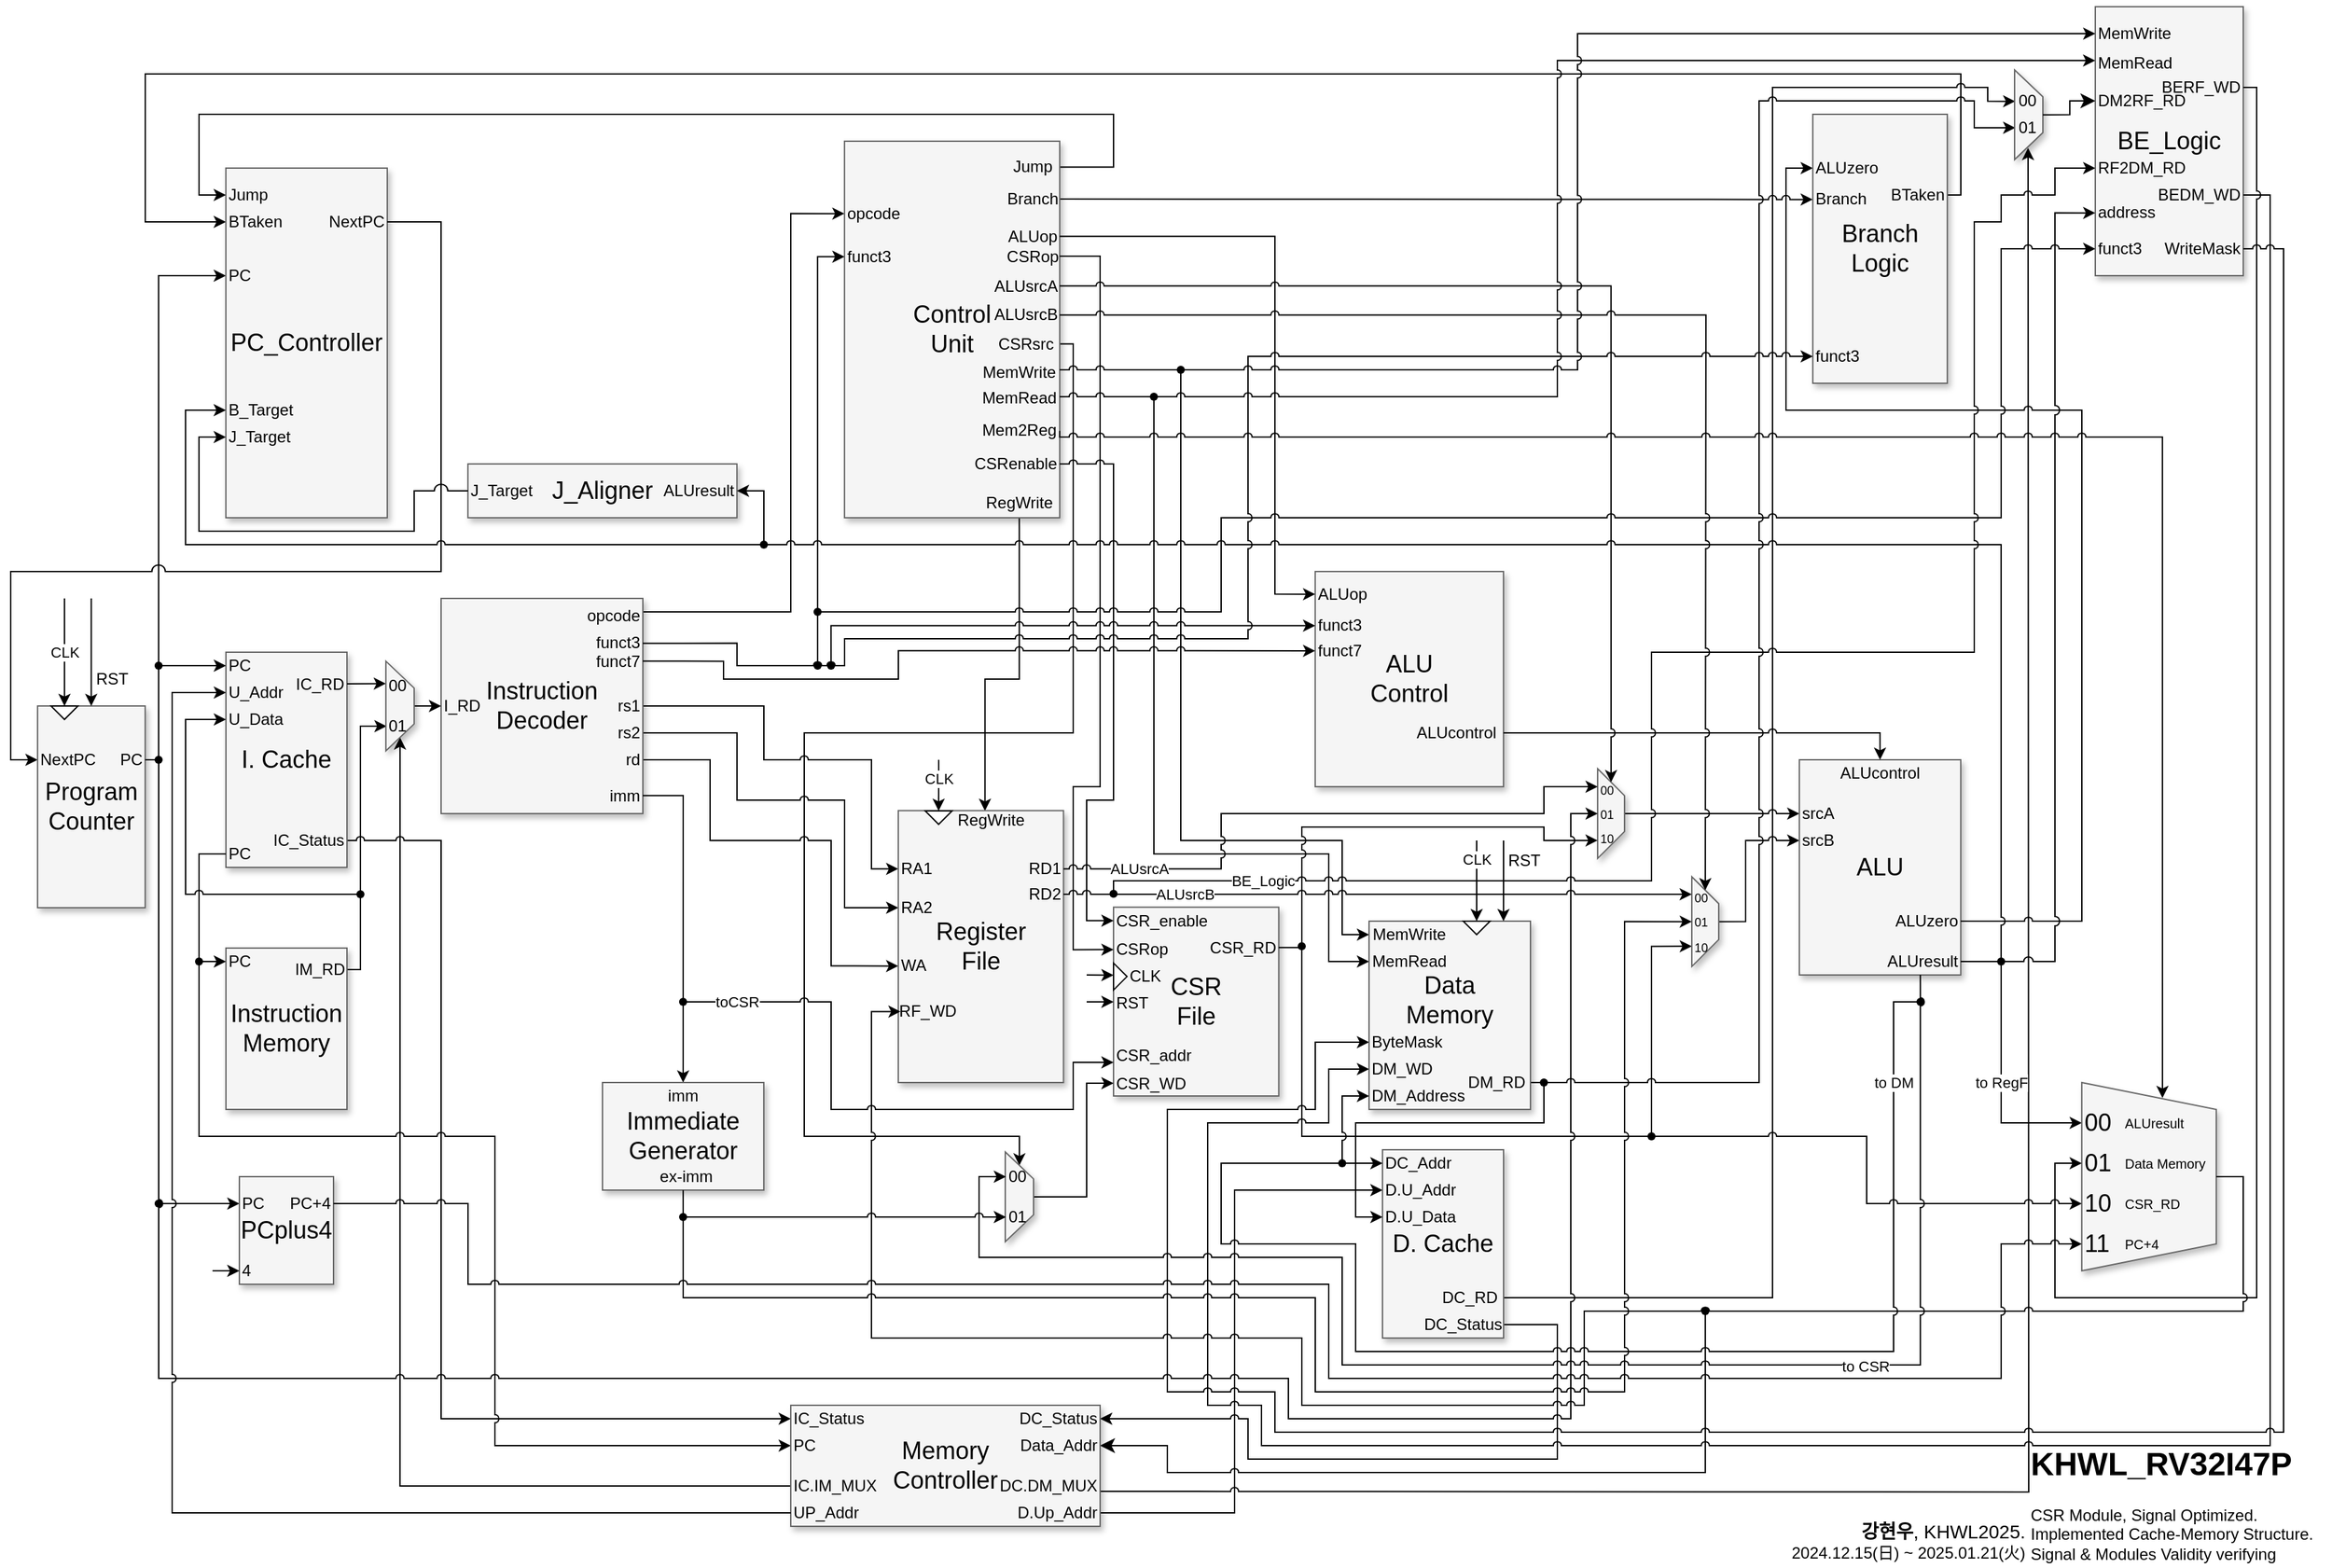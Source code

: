 <mxfile version="26.0.6">
  <diagram name="Page-1" id="90a13364-a465-7bf4-72fc-28e22215d7a0">
    <mxGraphModel dx="2607" dy="1295" grid="1" gridSize="10" guides="1" tooltips="1" connect="1" arrows="1" fold="1" page="1" pageScale="1.5" pageWidth="1169" pageHeight="827" background="none" math="0" shadow="0">
      <root>
        <mxCell id="0" style=";html=1;" />
        <mxCell id="1" style=";html=1;" parent="0" />
        <mxCell id="LOUQa-txSwxVZWsO9tRF-3" style="edgeStyle=orthogonalEdgeStyle;rounded=0;orthogonalLoop=1;jettySize=auto;html=1;entryX=0;entryY=0.5;entryDx=0;entryDy=0;exitX=1;exitY=0.5;exitDx=0;exitDy=0;jumpStyle=arc;" parent="1" source="LOUQa-txSwxVZWsO9tRF-1" target="QWSBbdvPpNymhQ5q6x3e-17" edge="1">
          <mxGeometry relative="1" as="geometry">
            <Array as="points">
              <mxPoint x="810" y="331" />
              <mxPoint x="810" y="620" />
              <mxPoint x="610" y="620" />
              <mxPoint x="610" y="920" />
              <mxPoint x="770" y="920" />
            </Array>
          </mxGeometry>
        </mxCell>
        <mxCell id="_H_bEt4n4NwgmmSnS2Ty-8" style="edgeStyle=orthogonalEdgeStyle;rounded=0;orthogonalLoop=1;jettySize=auto;html=1;entryX=0;entryY=0.5;entryDx=0;entryDy=0;" parent="1" source="_H_bEt4n4NwgmmSnS2Ty-7" target="_H_bEt4n4NwgmmSnS2Ty-3" edge="1">
          <mxGeometry relative="1" as="geometry">
            <Array as="points">
              <mxPoint x="930" y="1200" />
              <mxPoint x="930" y="960" />
            </Array>
          </mxGeometry>
        </mxCell>
        <mxCell id="s6hKSkpy---ewfnxM8lV-12" style="edgeStyle=orthogonalEdgeStyle;rounded=0;orthogonalLoop=1;jettySize=auto;html=1;entryX=0;entryY=0.5;entryDx=0;entryDy=0;exitX=1;exitY=0.5;exitDx=0;exitDy=0;" parent="1" source="s6hKSkpy---ewfnxM8lV-11" target="jQQxH6LwXFBK_Qau7PEY-28" edge="1">
          <mxGeometry relative="1" as="geometry">
            <Array as="points">
              <mxPoint x="1470" y="220" />
              <mxPoint x="1470" y="130" />
              <mxPoint x="120" y="130" />
              <mxPoint x="120" y="240" />
            </Array>
          </mxGeometry>
        </mxCell>
        <mxCell id="_H_bEt4n4NwgmmSnS2Ty-22" style="edgeStyle=orthogonalEdgeStyle;rounded=0;orthogonalLoop=1;jettySize=auto;html=1;entryX=0;entryY=0.5;entryDx=0;entryDy=0;jumpStyle=arc;" parent="1" source="_H_bEt4n4NwgmmSnS2Ty-12" target="_H_bEt4n4NwgmmSnS2Ty-19" edge="1">
          <mxGeometry relative="1" as="geometry">
            <Array as="points">
              <mxPoint x="1330" y="1040" />
              <mxPoint x="1330" y="140" />
              <mxPoint x="1490" y="140" />
              <mxPoint x="1490" y="150" />
            </Array>
          </mxGeometry>
        </mxCell>
        <mxCell id="_H_bEt4n4NwgmmSnS2Ty-23" style="edgeStyle=orthogonalEdgeStyle;rounded=0;orthogonalLoop=1;jettySize=auto;html=1;entryX=1;entryY=0.25;entryDx=0;entryDy=0;jumpStyle=arc;" parent="1" edge="1">
          <mxGeometry relative="1" as="geometry">
            <mxPoint x="827" y="1184" as="sourcePoint" />
            <mxPoint x="1520" y="185" as="targetPoint" />
          </mxGeometry>
        </mxCell>
        <mxCell id="09E98BjTh2XKiK8LabDe-4" style="edgeStyle=orthogonalEdgeStyle;rounded=0;orthogonalLoop=1;jettySize=auto;html=1;entryX=1;entryY=0.5;entryDx=0;entryDy=0;fontSize=12;startSize=8;endSize=8;jumpStyle=arc;" edge="1" parent="1" source="09E98BjTh2XKiK8LabDe-3" target="_H_bEt4n4NwgmmSnS2Ty-25">
          <mxGeometry relative="1" as="geometry">
            <Array as="points">
              <mxPoint x="1280" y="1170" />
              <mxPoint x="880" y="1170" />
              <mxPoint x="880" y="1150" />
            </Array>
          </mxGeometry>
        </mxCell>
        <mxCell id="_H_bEt4n4NwgmmSnS2Ty-14" style="edgeStyle=orthogonalEdgeStyle;rounded=0;orthogonalLoop=1;jettySize=auto;html=1;entryX=1;entryY=0.5;entryDx=0;entryDy=0;jumpStyle=arc;" parent="1" source="_H_bEt4n4NwgmmSnS2Ty-13" target="_H_bEt4n4NwgmmSnS2Ty-5" edge="1">
          <mxGeometry relative="1" as="geometry">
            <Array as="points">
              <mxPoint x="1170" y="1060" />
              <mxPoint x="1170" y="1160" />
              <mxPoint x="940" y="1160" />
              <mxPoint x="940" y="1130" />
            </Array>
          </mxGeometry>
        </mxCell>
        <mxCell id="7fQUANpCW0_2PBthWF22-25" style="edgeStyle=orthogonalEdgeStyle;rounded=0;orthogonalLoop=1;jettySize=auto;html=1;entryX=0;entryY=0.5;entryDx=0;entryDy=0;" parent="1" source="7fQUANpCW0_2PBthWF22-45" target="7fQUANpCW0_2PBthWF22-21" edge="1">
          <mxGeometry relative="1" as="geometry">
            <Array as="points">
              <mxPoint x="980" y="920" />
              <mxPoint x="1240" y="920" />
              <mxPoint x="1240" y="779" />
            </Array>
          </mxGeometry>
        </mxCell>
        <mxCell id="_H_bEt4n4NwgmmSnS2Ty-11" value="" style="group" parent="1" vertex="1" connectable="0">
          <mxGeometry x="1040" y="930" width="90" height="140" as="geometry" />
        </mxCell>
        <mxCell id="o8jE4zu5w3KYZrWDI-N--39" value="&lt;div&gt;D. Cache&lt;/div&gt;" style="whiteSpace=wrap;html=1;shadow=1;fontSize=18;fillColor=#f5f5f5;strokeColor=#666666;container=0;" parent="_H_bEt4n4NwgmmSnS2Ty-11" vertex="1">
          <mxGeometry width="90" height="140" as="geometry" />
        </mxCell>
        <mxCell id="o8jE4zu5w3KYZrWDI-N--41" value="DC_Addr" style="text;html=1;align=left;verticalAlign=middle;whiteSpace=wrap;rounded=0;container=0;" parent="_H_bEt4n4NwgmmSnS2Ty-11" vertex="1">
          <mxGeometry width="45" height="20" as="geometry" />
        </mxCell>
        <mxCell id="_H_bEt4n4NwgmmSnS2Ty-3" value="D.U_Addr" style="text;html=1;align=left;verticalAlign=middle;whiteSpace=wrap;rounded=0;" parent="_H_bEt4n4NwgmmSnS2Ty-11" vertex="1">
          <mxGeometry y="20" width="45" height="20" as="geometry" />
        </mxCell>
        <mxCell id="_H_bEt4n4NwgmmSnS2Ty-4" value="D.U_Data" style="text;html=1;align=left;verticalAlign=middle;whiteSpace=wrap;rounded=0;" parent="_H_bEt4n4NwgmmSnS2Ty-11" vertex="1">
          <mxGeometry y="40" width="37.5" height="20" as="geometry" />
        </mxCell>
        <mxCell id="_H_bEt4n4NwgmmSnS2Ty-12" value="DC_RD" style="text;html=1;align=center;verticalAlign=middle;whiteSpace=wrap;rounded=0;container=0;" parent="_H_bEt4n4NwgmmSnS2Ty-11" vertex="1">
          <mxGeometry x="40" y="100" width="50" height="20" as="geometry" />
        </mxCell>
        <mxCell id="_H_bEt4n4NwgmmSnS2Ty-13" value="DC_Status" style="text;html=1;align=center;verticalAlign=middle;whiteSpace=wrap;rounded=0;container=0;" parent="_H_bEt4n4NwgmmSnS2Ty-11" vertex="1">
          <mxGeometry x="30" y="120" width="60" height="20" as="geometry" />
        </mxCell>
        <mxCell id="o8jE4zu5w3KYZrWDI-N--35" style="edgeStyle=orthogonalEdgeStyle;rounded=0;orthogonalLoop=1;jettySize=auto;html=1;entryX=1;entryY=0.5;entryDx=0;entryDy=0;" parent="1" source="o8jE4zu5w3KYZrWDI-N--34" target="o8jE4zu5w3KYZrWDI-N--13" edge="1">
          <mxGeometry relative="1" as="geometry">
            <mxPoint x="310" y="650" as="targetPoint" />
          </mxGeometry>
        </mxCell>
        <mxCell id="o8jE4zu5w3KYZrWDI-N--18" style="edgeStyle=orthogonalEdgeStyle;rounded=0;orthogonalLoop=1;jettySize=auto;html=1;entryX=0;entryY=0.5;entryDx=0;entryDy=0;exitX=1;exitY=0.5;exitDx=0;exitDy=0;" parent="1" source="wyz3YsZ-V2g4d5ax0XK7-10" target="o8jE4zu5w3KYZrWDI-N--15" edge="1">
          <mxGeometry relative="1" as="geometry">
            <Array as="points">
              <mxPoint x="280" y="796" />
              <mxPoint x="280" y="615" />
            </Array>
          </mxGeometry>
        </mxCell>
        <mxCell id="o8jE4zu5w3KYZrWDI-N--29" style="edgeStyle=orthogonalEdgeStyle;rounded=0;orthogonalLoop=1;jettySize=auto;html=1;entryX=0;entryY=0.5;entryDx=0;entryDy=0;jumpStyle=arc;" parent="1" source="o8jE4zu5w3KYZrWDI-N--27" target="o8jE4zu5w3KYZrWDI-N--28" edge="1">
          <mxGeometry relative="1" as="geometry">
            <Array as="points">
              <mxPoint x="340" y="700" />
              <mxPoint x="340" y="1130" />
            </Array>
          </mxGeometry>
        </mxCell>
        <mxCell id="o8jE4zu5w3KYZrWDI-N--26" style="edgeStyle=orthogonalEdgeStyle;rounded=0;orthogonalLoop=1;jettySize=auto;html=1;entryX=0;entryY=0.5;entryDx=0;entryDy=0;jumpStyle=arc;" parent="1" source="o8jE4zu5w3KYZrWDI-N--25" target="wyz3YsZ-V2g4d5ax0XK7-13" edge="1">
          <mxGeometry relative="1" as="geometry">
            <Array as="points">
              <mxPoint x="160" y="920" />
              <mxPoint x="380" y="920" />
              <mxPoint x="380" y="1150" />
            </Array>
          </mxGeometry>
        </mxCell>
        <mxCell id="zFS1pn2A8cmfrVWvFFyQ-30" style="edgeStyle=orthogonalEdgeStyle;rounded=0;orthogonalLoop=1;jettySize=auto;html=1;entryX=0;entryY=0.5;entryDx=0;entryDy=0;" parent="1" source="7fQUANpCW0_2PBthWF22-51" target="s6hKSkpy---ewfnxM8lV-30" edge="1">
          <mxGeometry relative="1" as="geometry">
            <Array as="points">
              <mxPoint x="140" y="970" />
            </Array>
            <mxPoint x="140" y="980" as="sourcePoint" />
          </mxGeometry>
        </mxCell>
        <mxCell id="zFS1pn2A8cmfrVWvFFyQ-52" style="edgeStyle=orthogonalEdgeStyle;rounded=0;orthogonalLoop=1;jettySize=auto;html=1;entryX=0;entryY=0.5;entryDx=0;entryDy=0;exitX=1;exitY=0.5;exitDx=0;exitDy=0;jumpStyle=arc;" parent="1" source="7fQUANpCW0_2PBthWF22-20" target="laC3dYbV331lfGwgBf-x-7" edge="1">
          <mxGeometry relative="1" as="geometry">
            <Array as="points">
              <mxPoint x="1310" y="760" />
              <mxPoint x="1310" y="700" />
            </Array>
            <mxPoint x="1294.94" y="755" as="sourcePoint" />
          </mxGeometry>
        </mxCell>
        <mxCell id="zFS1pn2A8cmfrVWvFFyQ-49" style="edgeStyle=orthogonalEdgeStyle;rounded=0;orthogonalLoop=1;jettySize=auto;html=1;entryX=0;entryY=0.5;entryDx=0;entryDy=0;jumpStyle=arc;" parent="1" source="q9rqpO51LhmBKndgSOn--5" target="laC3dYbV331lfGwgBf-x-6" edge="1">
          <mxGeometry relative="1" as="geometry" />
        </mxCell>
        <mxCell id="F4LApp7SRapzV72RJLrX-58" value="" style="group" parent="1" vertex="1" connectable="0">
          <mxGeometry x="1349.94" y="640" width="120" height="160" as="geometry" />
        </mxCell>
        <mxCell id="-hvyRLRQOOJ3VwnVLbOB-57" value="ALU" style="whiteSpace=wrap;html=1;shadow=1;fontSize=18;fillColor=#f5f5f5;strokeColor=#666666;resizeWidth=0;comic=0;rotatable=1;treeFolding=0;collapsible=0;dropTarget=0;container=0;noLabel=0;portConstraintRotation=0;gradientColor=none;" parent="F4LApp7SRapzV72RJLrX-58" vertex="1">
          <mxGeometry width="120" height="160" as="geometry" />
        </mxCell>
        <mxCell id="F4LApp7SRapzV72RJLrX-6" value="ALUcontrol" style="text;html=1;align=center;verticalAlign=middle;whiteSpace=wrap;rounded=0;" parent="F4LApp7SRapzV72RJLrX-58" vertex="1">
          <mxGeometry x="30" width="60" height="20" as="geometry" />
        </mxCell>
        <mxCell id="F4LApp7SRapzV72RJLrX-85" value="ALUresult" style="text;html=1;align=right;verticalAlign=middle;whiteSpace=wrap;rounded=0;" parent="F4LApp7SRapzV72RJLrX-58" vertex="1">
          <mxGeometry x="60" y="140" width="60" height="20" as="geometry" />
        </mxCell>
        <mxCell id="laC3dYbV331lfGwgBf-x-6" value="srcA" style="text;html=1;align=left;verticalAlign=middle;whiteSpace=wrap;rounded=0;" parent="F4LApp7SRapzV72RJLrX-58" vertex="1">
          <mxGeometry y="30" width="30" height="20" as="geometry" />
        </mxCell>
        <mxCell id="laC3dYbV331lfGwgBf-x-7" value="srcB" style="text;html=1;align=left;verticalAlign=middle;whiteSpace=wrap;rounded=0;" parent="F4LApp7SRapzV72RJLrX-58" vertex="1">
          <mxGeometry y="50" width="30" height="20" as="geometry" />
        </mxCell>
        <mxCell id="laC3dYbV331lfGwgBf-x-29" value="ALUzero" style="text;html=1;align=right;verticalAlign=middle;whiteSpace=wrap;rounded=0;" parent="F4LApp7SRapzV72RJLrX-58" vertex="1">
          <mxGeometry x="70" y="110" width="50" height="20" as="geometry" />
        </mxCell>
        <mxCell id="F4LApp7SRapzV72RJLrX-61" value="" style="group" parent="1" vertex="1" connectable="0">
          <mxGeometry x="979.94" y="500" width="150" height="160" as="geometry" />
        </mxCell>
        <mxCell id="-hvyRLRQOOJ3VwnVLbOB-56" value="ALU&lt;div&gt;Control&lt;/div&gt;" style="whiteSpace=wrap;html=1;shadow=1;fontSize=18;fillColor=#f5f5f5;strokeColor=#666666;" parent="F4LApp7SRapzV72RJLrX-61" vertex="1">
          <mxGeometry x="10" width="140" height="160" as="geometry" />
        </mxCell>
        <mxCell id="-hvyRLRQOOJ3VwnVLbOB-61" value="ALUop" style="text;html=1;align=left;verticalAlign=middle;whiteSpace=wrap;rounded=0;" parent="F4LApp7SRapzV72RJLrX-61" vertex="1">
          <mxGeometry x="10" y="8.421" width="40" height="16.842" as="geometry" />
        </mxCell>
        <mxCell id="-hvyRLRQOOJ3VwnVLbOB-64" value="funct3" style="text;html=1;align=left;verticalAlign=middle;whiteSpace=wrap;rounded=0;" parent="F4LApp7SRapzV72RJLrX-61" vertex="1">
          <mxGeometry x="10" y="30" width="40" height="20.53" as="geometry" />
        </mxCell>
        <mxCell id="-hvyRLRQOOJ3VwnVLbOB-65" value="funct7" style="text;html=1;align=left;verticalAlign=middle;whiteSpace=wrap;rounded=0;" parent="F4LApp7SRapzV72RJLrX-61" vertex="1">
          <mxGeometry x="10" y="50.526" width="40" height="16.842" as="geometry" />
        </mxCell>
        <mxCell id="F4LApp7SRapzV72RJLrX-1" value="ALUcontrol" style="text;html=1;align=center;verticalAlign=middle;whiteSpace=wrap;rounded=0;" parent="F4LApp7SRapzV72RJLrX-61" vertex="1">
          <mxGeometry x="80" y="110" width="70" height="20" as="geometry" />
        </mxCell>
        <mxCell id="F4LApp7SRapzV72RJLrX-75" style="edgeStyle=orthogonalEdgeStyle;rounded=0;orthogonalLoop=1;jettySize=auto;html=1;entryX=0;entryY=0.5;entryDx=0;entryDy=0;" parent="1" source="7fQUANpCW0_2PBthWF22-40" target="F4LApp7SRapzV72RJLrX-43" edge="1">
          <mxGeometry relative="1" as="geometry">
            <Array as="points">
              <mxPoint x="870" y="710" />
              <mxPoint x="1000" y="710" />
              <mxPoint x="1000" y="790" />
            </Array>
          </mxGeometry>
        </mxCell>
        <mxCell id="laC3dYbV331lfGwgBf-x-2" style="edgeStyle=orthogonalEdgeStyle;rounded=0;orthogonalLoop=1;jettySize=auto;html=1;entryX=0;entryY=0.5;entryDx=0;entryDy=0;" parent="1" source="7fQUANpCW0_2PBthWF22-46" target="F4LApp7SRapzV72RJLrX-87" edge="1">
          <mxGeometry relative="1" as="geometry">
            <Array as="points">
              <mxPoint x="1500" y="910" />
            </Array>
          </mxGeometry>
        </mxCell>
        <mxCell id="laC3dYbV331lfGwgBf-x-4" value="to RegF" style="edgeLabel;html=1;align=center;verticalAlign=middle;resizable=0;points=[];" parent="laC3dYbV331lfGwgBf-x-2" vertex="1" connectable="0">
          <mxGeometry relative="1" as="geometry">
            <mxPoint as="offset" />
          </mxGeometry>
        </mxCell>
        <mxCell id="MuofbJJSr7D3HssxxxzW-17" style="edgeStyle=orthogonalEdgeStyle;rounded=0;orthogonalLoop=1;jettySize=auto;html=1;entryX=0;entryY=0.5;entryDx=0;entryDy=0;" parent="1" source="7fQUANpCW0_2PBthWF22-30" target="jQQxH6LwXFBK_Qau7PEY-24" edge="1">
          <mxGeometry relative="1" as="geometry">
            <Array as="points">
              <mxPoint x="130" y="280" />
            </Array>
          </mxGeometry>
        </mxCell>
        <mxCell id="laC3dYbV331lfGwgBf-x-32" style="edgeStyle=orthogonalEdgeStyle;rounded=0;orthogonalLoop=1;jettySize=auto;html=1;entryX=0;entryY=0.5;entryDx=0;entryDy=0;jumpStyle=arc;" parent="1" source="laC3dYbV331lfGwgBf-x-29" target="laC3dYbV331lfGwgBf-x-28" edge="1">
          <mxGeometry relative="1" as="geometry">
            <Array as="points">
              <mxPoint x="1560" y="760" />
              <mxPoint x="1560" y="380" />
              <mxPoint x="1340" y="380" />
              <mxPoint x="1340" y="200" />
            </Array>
          </mxGeometry>
        </mxCell>
        <mxCell id="q9rqpO51LhmBKndgSOn--22" style="edgeStyle=orthogonalEdgeStyle;rounded=0;orthogonalLoop=1;jettySize=auto;html=1;entryX=0;entryY=0.5;entryDx=0;entryDy=0;exitX=1;exitY=0.5;exitDx=0;exitDy=0;jumpStyle=arc;" parent="1" source="-hvyRLRQOOJ3VwnVLbOB-8" target="JqTOLJbfiFGYhZ1s0W8t-8" edge="1">
          <mxGeometry relative="1" as="geometry">
            <Array as="points">
              <mxPoint x="560" y="620" />
              <mxPoint x="560" y="670" />
              <mxPoint x="640" y="670" />
              <mxPoint x="640" y="750" />
            </Array>
          </mxGeometry>
        </mxCell>
        <mxCell id="q9rqpO51LhmBKndgSOn--23" style="edgeStyle=orthogonalEdgeStyle;rounded=0;orthogonalLoop=1;jettySize=auto;html=1;entryX=0;entryY=0.5;entryDx=0;entryDy=0;exitX=1;exitY=0.5;exitDx=0;exitDy=0;jumpStyle=arc;" parent="1" source="-hvyRLRQOOJ3VwnVLbOB-9" target="JqTOLJbfiFGYhZ1s0W8t-10" edge="1">
          <mxGeometry relative="1" as="geometry">
            <Array as="points">
              <mxPoint x="540" y="640" />
              <mxPoint x="540" y="700" />
              <mxPoint x="630" y="700" />
              <mxPoint x="630" y="793" />
            </Array>
          </mxGeometry>
        </mxCell>
        <mxCell id="q9rqpO51LhmBKndgSOn--27" value="" style="group" parent="1" vertex="1" connectable="0">
          <mxGeometry x="179.94" y="200" width="120" height="260" as="geometry" />
        </mxCell>
        <mxCell id="jQQxH6LwXFBK_Qau7PEY-23" value="PC_Controller" style="whiteSpace=wrap;html=1;shadow=1;fontSize=18;fillColor=#f5f5f5;strokeColor=#666666;" parent="q9rqpO51LhmBKndgSOn--27" vertex="1">
          <mxGeometry width="120" height="260" as="geometry" />
        </mxCell>
        <mxCell id="jQQxH6LwXFBK_Qau7PEY-24" value="PC" style="text;html=1;align=left;verticalAlign=middle;whiteSpace=wrap;rounded=0;" parent="q9rqpO51LhmBKndgSOn--27" vertex="1">
          <mxGeometry y="70" width="20" height="20" as="geometry" />
        </mxCell>
        <mxCell id="jQQxH6LwXFBK_Qau7PEY-25" value="Jump" style="text;html=1;align=left;verticalAlign=middle;whiteSpace=wrap;rounded=0;" parent="q9rqpO51LhmBKndgSOn--27" vertex="1">
          <mxGeometry y="10" width="40" height="20" as="geometry" />
        </mxCell>
        <mxCell id="jQQxH6LwXFBK_Qau7PEY-26" value="J_Target" style="text;html=1;align=left;verticalAlign=middle;whiteSpace=wrap;rounded=0;" parent="q9rqpO51LhmBKndgSOn--27" vertex="1">
          <mxGeometry y="190" width="50" height="20" as="geometry" />
        </mxCell>
        <mxCell id="jQQxH6LwXFBK_Qau7PEY-27" value="B_Target" style="text;html=1;align=left;verticalAlign=middle;whiteSpace=wrap;rounded=0;" parent="q9rqpO51LhmBKndgSOn--27" vertex="1">
          <mxGeometry y="170" width="60" height="20" as="geometry" />
        </mxCell>
        <mxCell id="jQQxH6LwXFBK_Qau7PEY-28" value="BTaken" style="text;html=1;align=left;verticalAlign=middle;whiteSpace=wrap;rounded=0;" parent="q9rqpO51LhmBKndgSOn--27" vertex="1">
          <mxGeometry y="30" width="50" height="20" as="geometry" />
        </mxCell>
        <mxCell id="jQQxH6LwXFBK_Qau7PEY-29" value="NextPC" style="text;html=1;align=right;verticalAlign=middle;whiteSpace=wrap;rounded=0;" parent="q9rqpO51LhmBKndgSOn--27" vertex="1">
          <mxGeometry x="96" y="30" width="24" height="20" as="geometry" />
        </mxCell>
        <mxCell id="q9rqpO51LhmBKndgSOn--36" style="edgeStyle=orthogonalEdgeStyle;rounded=0;orthogonalLoop=1;jettySize=auto;html=1;entryX=0;entryY=0.5;entryDx=0;entryDy=0;" parent="1" source="7fQUANpCW0_2PBthWF22-39" target="F4LApp7SRapzV72RJLrX-42" edge="1">
          <mxGeometry relative="1" as="geometry">
            <Array as="points">
              <mxPoint x="890" y="700" />
              <mxPoint x="1010" y="700" />
              <mxPoint x="1010" y="770" />
            </Array>
          </mxGeometry>
        </mxCell>
        <mxCell id="zFS1pn2A8cmfrVWvFFyQ-2" style="edgeStyle=orthogonalEdgeStyle;rounded=0;orthogonalLoop=1;jettySize=auto;html=1;entryX=0.384;entryY=0.014;entryDx=0;entryDy=0;entryPerimeter=0;" parent="1" source="-hvyRLRQOOJ3VwnVLbOB-48" target="zFS1pn2A8cmfrVWvFFyQ-1" edge="1">
          <mxGeometry relative="1" as="geometry">
            <Array as="points">
              <mxPoint x="770" y="580" />
              <mxPoint x="744" y="580" />
            </Array>
          </mxGeometry>
        </mxCell>
        <mxCell id="zFS1pn2A8cmfrVWvFFyQ-11" style="edgeStyle=orthogonalEdgeStyle;rounded=0;orthogonalLoop=1;jettySize=auto;html=1;entryX=0;entryY=0.5;entryDx=0;entryDy=0;exitX=1;exitY=0.5;exitDx=0;exitDy=0;" parent="1" source="-hvyRLRQOOJ3VwnVLbOB-6" target="-hvyRLRQOOJ3VwnVLbOB-49" edge="1">
          <mxGeometry relative="1" as="geometry">
            <mxPoint x="619.94" y="250" as="targetPoint" />
            <Array as="points">
              <mxPoint x="490" y="530" />
              <mxPoint x="600" y="530" />
              <mxPoint x="600" y="234" />
            </Array>
            <mxPoint x="509.94" y="540" as="sourcePoint" />
          </mxGeometry>
        </mxCell>
        <mxCell id="zFS1pn2A8cmfrVWvFFyQ-12" style="edgeStyle=orthogonalEdgeStyle;rounded=0;orthogonalLoop=1;jettySize=auto;html=1;entryX=0;entryY=0.5;entryDx=0;entryDy=0;exitX=1;exitY=0.5;exitDx=0;exitDy=0;" parent="1" source="s6hKSkpy---ewfnxM8lV-1" target="jQQxH6LwXFBK_Qau7PEY-25" edge="1">
          <mxGeometry relative="1" as="geometry">
            <Array as="points">
              <mxPoint x="800" y="200" />
              <mxPoint x="840" y="200" />
              <mxPoint x="840" y="160" />
              <mxPoint x="160" y="160" />
              <mxPoint x="160" y="220" />
            </Array>
          </mxGeometry>
        </mxCell>
        <mxCell id="zFS1pn2A8cmfrVWvFFyQ-14" style="edgeStyle=orthogonalEdgeStyle;rounded=0;orthogonalLoop=1;jettySize=auto;html=1;entryX=0;entryY=0.5;entryDx=0;entryDy=0;jumpStyle=arc;" parent="1" source="laC3dYbV331lfGwgBf-x-40" target="laC3dYbV331lfGwgBf-x-42" edge="1">
          <mxGeometry relative="1" as="geometry">
            <Array as="points">
              <mxPoint x="1010" y="223" />
              <mxPoint x="1010" y="223" />
            </Array>
          </mxGeometry>
        </mxCell>
        <mxCell id="zFS1pn2A8cmfrVWvFFyQ-35" style="edgeStyle=orthogonalEdgeStyle;rounded=0;orthogonalLoop=1;jettySize=auto;html=1;entryX=0;entryY=0.5;entryDx=0;entryDy=0;jumpStyle=arc;jumpSize=10;" parent="1" source="jQQxH6LwXFBK_Qau7PEY-29" target="0RyyWnerKbfPe0gcl8zv-7" edge="1">
          <mxGeometry relative="1" as="geometry">
            <Array as="points">
              <mxPoint x="339.94" y="240" />
              <mxPoint x="339.94" y="500" />
              <mxPoint x="19.94" y="500" />
              <mxPoint x="19.94" y="640" />
            </Array>
          </mxGeometry>
        </mxCell>
        <mxCell id="zFS1pn2A8cmfrVWvFFyQ-38" style="edgeStyle=orthogonalEdgeStyle;rounded=0;orthogonalLoop=1;jettySize=auto;html=1;entryX=0;entryY=0.5;entryDx=0;entryDy=0;exitX=1;exitY=0.5;exitDx=0;exitDy=0;jumpStyle=arc;" parent="1" source="-hvyRLRQOOJ3VwnVLbOB-7" target="JqTOLJbfiFGYhZ1s0W8t-5" edge="1">
          <mxGeometry relative="1" as="geometry">
            <Array as="points">
              <mxPoint x="580" y="600" />
              <mxPoint x="580" y="640" />
              <mxPoint x="660" y="640" />
              <mxPoint x="660" y="721" />
            </Array>
          </mxGeometry>
        </mxCell>
        <mxCell id="zFS1pn2A8cmfrVWvFFyQ-69" value="" style="group" parent="1" vertex="1" connectable="0">
          <mxGeometry x="1199.945" y="646.665" width="20.005" height="66.67" as="geometry" />
        </mxCell>
        <mxCell id="q9rqpO51LhmBKndgSOn--5" value="" style="shape=trapezoid;perimeter=trapezoidPerimeter;whiteSpace=wrap;html=1;fixedSize=1;shadow=1;strokeColor=#666666;align=center;verticalAlign=middle;fontFamily=Helvetica;fontSize=18;fontColor=default;fillColor=#f5f5f5;rotation=90;" parent="zFS1pn2A8cmfrVWvFFyQ-69" vertex="1">
          <mxGeometry x="-23.335" y="23.335" width="66.67" height="20" as="geometry" />
        </mxCell>
        <mxCell id="7fQUANpCW0_2PBthWF22-13" value="&lt;font style=&quot;font-size: 9px;&quot;&gt;00&lt;/font&gt;" style="text;html=1;align=left;verticalAlign=middle;whiteSpace=wrap;rounded=0;" parent="zFS1pn2A8cmfrVWvFFyQ-69" vertex="1">
          <mxGeometry x="0.005" y="-0.005" width="20" height="30" as="geometry" />
        </mxCell>
        <mxCell id="7fQUANpCW0_2PBthWF22-14" value="&lt;font style=&quot;font-size: 9px;&quot;&gt;01&lt;/font&gt;" style="text;html=1;align=left;verticalAlign=middle;whiteSpace=wrap;rounded=0;" parent="zFS1pn2A8cmfrVWvFFyQ-69" vertex="1">
          <mxGeometry x="0.005" y="18.335" width="20" height="30" as="geometry" />
        </mxCell>
        <mxCell id="7fQUANpCW0_2PBthWF22-15" value="&lt;font style=&quot;font-size: 9px;&quot;&gt;10&lt;/font&gt;" style="text;html=1;align=left;verticalAlign=middle;whiteSpace=wrap;rounded=0;" parent="zFS1pn2A8cmfrVWvFFyQ-69" vertex="1">
          <mxGeometry x="0.005" y="36.675" width="20" height="30" as="geometry" />
        </mxCell>
        <mxCell id="zFS1pn2A8cmfrVWvFFyQ-78" style="edgeStyle=orthogonalEdgeStyle;rounded=0;orthogonalLoop=1;jettySize=auto;html=1;entryX=0.5;entryY=0;entryDx=0;entryDy=0;jumpStyle=arc;" parent="1" source="F4LApp7SRapzV72RJLrX-1" target="F4LApp7SRapzV72RJLrX-6" edge="1">
          <mxGeometry relative="1" as="geometry" />
        </mxCell>
        <mxCell id="-hvyRLRQOOJ3VwnVLbOB-44" value="&lt;div&gt;&lt;br&gt;&lt;/div&gt;" style="text;html=1;align=center;verticalAlign=middle;whiteSpace=wrap;rounded=0;fontFamily=Helvetica;fontSize=18;fontColor=default;container=0;" parent="1" vertex="1">
          <mxGeometry x="1559.94" y="950" width="60" height="30" as="geometry" />
        </mxCell>
        <mxCell id="-hvyRLRQOOJ3VwnVLbOB-43" value="" style="shape=trapezoid;perimeter=trapezoidPerimeter;whiteSpace=wrap;html=1;fixedSize=1;shadow=1;strokeColor=#666666;align=center;verticalAlign=middle;fontFamily=Helvetica;fontSize=18;fontColor=default;fillColor=#f5f5f5;rotation=90;container=0;" parent="1" vertex="1">
          <mxGeometry x="1539.94" y="900" width="140" height="100" as="geometry" />
        </mxCell>
        <mxCell id="F4LApp7SRapzV72RJLrX-87" value="&lt;span style=&quot;font-size: 18px;&quot;&gt;00&lt;/span&gt;" style="text;html=1;align=left;verticalAlign=middle;whiteSpace=wrap;rounded=0;container=0;" parent="1" vertex="1">
          <mxGeometry x="1559.94" y="900" width="30" height="20" as="geometry" />
        </mxCell>
        <mxCell id="F4LApp7SRapzV72RJLrX-88" value="&lt;span style=&quot;font-size: 18px;&quot;&gt;01&lt;/span&gt;" style="text;html=1;align=left;verticalAlign=middle;whiteSpace=wrap;rounded=0;container=0;" parent="1" vertex="1">
          <mxGeometry x="1559.94" y="930" width="35" height="20" as="geometry" />
        </mxCell>
        <mxCell id="F4LApp7SRapzV72RJLrX-89" value="&lt;span style=&quot;font-size: 18px;&quot;&gt;10&lt;/span&gt;" style="text;html=1;align=left;verticalAlign=middle;whiteSpace=wrap;rounded=0;container=0;" parent="1" vertex="1">
          <mxGeometry x="1559.94" y="960" width="30" height="20" as="geometry" />
        </mxCell>
        <mxCell id="F4LApp7SRapzV72RJLrX-91" value="&lt;font style=&quot;font-size: 10px;&quot;&gt;ALUresult&lt;/font&gt;" style="text;html=1;align=left;verticalAlign=middle;whiteSpace=wrap;rounded=0;container=0;" parent="1" vertex="1">
          <mxGeometry x="1589.94" y="905" width="50" height="10" as="geometry" />
        </mxCell>
        <mxCell id="F4LApp7SRapzV72RJLrX-92" value="&lt;font style=&quot;font-size: 10px;&quot;&gt;Data Memory&lt;/font&gt;" style="text;html=1;align=left;verticalAlign=middle;whiteSpace=wrap;rounded=0;container=0;" parent="1" vertex="1">
          <mxGeometry x="1589.94" y="930" width="70" height="20" as="geometry" />
        </mxCell>
        <mxCell id="F4LApp7SRapzV72RJLrX-93" value="&lt;span style=&quot;font-size: 10px;&quot;&gt;CSR_RD&lt;/span&gt;" style="text;html=1;align=left;verticalAlign=middle;whiteSpace=wrap;rounded=0;container=0;" parent="1" vertex="1">
          <mxGeometry x="1589.94" y="960" width="70" height="20" as="geometry" />
        </mxCell>
        <mxCell id="-nASIVS76yrskM6xYjcV-2" value="&lt;h1 style=&quot;margin-top: 0px;&quot;&gt;KHWL_RV32I47P&lt;/h1&gt;&lt;p&gt;&lt;span style=&quot;background-color: transparent;&quot;&gt;CSR Module, Signal Optimized.&amp;nbsp;&lt;br&gt;Implemented Cache-Memory Structure.&amp;nbsp;&lt;br&gt;&lt;/span&gt;Signal &amp;amp; Modules Validity verifying&lt;/p&gt;&lt;p&gt;&lt;/p&gt;&lt;p&gt;&lt;/p&gt;" style="text;html=1;whiteSpace=wrap;overflow=hidden;rounded=0;" parent="1" vertex="1">
          <mxGeometry x="1520" y="1143" width="224.94" height="94" as="geometry" />
        </mxCell>
        <mxCell id="-nASIVS76yrskM6xYjcV-3" value="&lt;div style=&quot;&quot;&gt;&lt;b style=&quot;font-size: 14px; background-color: transparent;&quot;&gt;강현우&lt;/b&gt;&lt;span style=&quot;font-size: 14px; background-color: transparent;&quot;&gt;, KHWL2025.&lt;/span&gt;&lt;/div&gt;&lt;span style=&quot;&quot;&gt;&lt;div style=&quot;&quot;&gt;&lt;span style=&quot;background-color: transparent;&quot;&gt;2024.12.15(日) ~ 2025.01.21(火)&lt;/span&gt;&lt;/div&gt;&lt;/span&gt;" style="text;html=1;align=right;verticalAlign=middle;whiteSpace=wrap;rounded=0;" parent="1" vertex="1">
          <mxGeometry x="1340.06" y="1206" width="179.94" height="29" as="geometry" />
        </mxCell>
        <mxCell id="wTCf3CvT70fc92s2WAtQ-12" value="" style="group" parent="1" vertex="1" connectable="0">
          <mxGeometry x="359.94" y="420" width="200" height="40" as="geometry" />
        </mxCell>
        <mxCell id="wTCf3CvT70fc92s2WAtQ-9" value="&lt;div&gt;J_Aligner&lt;/div&gt;" style="whiteSpace=wrap;html=1;shadow=1;fontSize=18;fillColor=#f5f5f5;strokeColor=#666666;" parent="wTCf3CvT70fc92s2WAtQ-12" vertex="1">
          <mxGeometry width="200" height="40" as="geometry" />
        </mxCell>
        <mxCell id="wTCf3CvT70fc92s2WAtQ-10" value="J_Target" style="text;html=1;align=left;verticalAlign=middle;whiteSpace=wrap;rounded=0;" parent="wTCf3CvT70fc92s2WAtQ-12" vertex="1">
          <mxGeometry y="10" width="50" height="20" as="geometry" />
        </mxCell>
        <mxCell id="wTCf3CvT70fc92s2WAtQ-11" value="ALUresult" style="text;html=1;align=right;verticalAlign=middle;whiteSpace=wrap;rounded=0;" parent="wTCf3CvT70fc92s2WAtQ-12" vertex="1">
          <mxGeometry x="140" y="10" width="60" height="20" as="geometry" />
        </mxCell>
        <mxCell id="wTCf3CvT70fc92s2WAtQ-15" style="edgeStyle=orthogonalEdgeStyle;rounded=0;orthogonalLoop=1;jettySize=auto;html=1;entryX=0;entryY=0.5;entryDx=0;entryDy=0;jumpStyle=arc;jumpSize=10;" parent="1" source="wTCf3CvT70fc92s2WAtQ-10" target="jQQxH6LwXFBK_Qau7PEY-26" edge="1">
          <mxGeometry relative="1" as="geometry">
            <Array as="points">
              <mxPoint x="319.94" y="440" />
              <mxPoint x="319.94" y="470" />
              <mxPoint x="159.94" y="470" />
              <mxPoint x="159.94" y="400" />
            </Array>
          </mxGeometry>
        </mxCell>
        <mxCell id="wTCf3CvT70fc92s2WAtQ-16" value="" style="group" parent="1" vertex="1" connectable="0">
          <mxGeometry x="340" y="520" width="150" height="160" as="geometry" />
        </mxCell>
        <mxCell id="-hvyRLRQOOJ3VwnVLbOB-1" value="Instruction&lt;div&gt;Decoder&lt;/div&gt;" style="whiteSpace=wrap;html=1;shadow=1;fontSize=18;fillColor=#f5f5f5;strokeColor=#666666;" parent="wTCf3CvT70fc92s2WAtQ-16" vertex="1">
          <mxGeometry width="150" height="160" as="geometry" />
        </mxCell>
        <mxCell id="-hvyRLRQOOJ3VwnVLbOB-2" value="I_RD" style="text;html=1;align=left;verticalAlign=middle;whiteSpace=wrap;rounded=0;" parent="wTCf3CvT70fc92s2WAtQ-16" vertex="1">
          <mxGeometry y="70" width="30" height="20" as="geometry" />
        </mxCell>
        <mxCell id="-hvyRLRQOOJ3VwnVLbOB-6" value="opcode" style="text;html=1;align=right;verticalAlign=middle;whiteSpace=wrap;rounded=0;" parent="wTCf3CvT70fc92s2WAtQ-16" vertex="1">
          <mxGeometry x="100" y="6.667" width="50" height="13.333" as="geometry" />
        </mxCell>
        <mxCell id="-hvyRLRQOOJ3VwnVLbOB-7" value="&lt;div style=&quot;&quot;&gt;&lt;span style=&quot;background-color: transparent;&quot;&gt;rs1&lt;/span&gt;&lt;/div&gt;" style="text;html=1;align=right;verticalAlign=middle;whiteSpace=wrap;rounded=0;" parent="wTCf3CvT70fc92s2WAtQ-16" vertex="1">
          <mxGeometry x="130" y="73.333" width="20" height="13.333" as="geometry" />
        </mxCell>
        <mxCell id="-hvyRLRQOOJ3VwnVLbOB-8" value="rs2" style="text;html=1;align=right;verticalAlign=middle;whiteSpace=wrap;rounded=0;" parent="wTCf3CvT70fc92s2WAtQ-16" vertex="1">
          <mxGeometry x="130" y="93.333" width="20" height="13.333" as="geometry" />
        </mxCell>
        <mxCell id="-hvyRLRQOOJ3VwnVLbOB-9" value="rd" style="text;html=1;align=right;verticalAlign=middle;whiteSpace=wrap;rounded=0;" parent="wTCf3CvT70fc92s2WAtQ-16" vertex="1">
          <mxGeometry x="130" y="113.333" width="20" height="13.333" as="geometry" />
        </mxCell>
        <mxCell id="-hvyRLRQOOJ3VwnVLbOB-10" value="imm" style="text;html=1;align=right;verticalAlign=middle;whiteSpace=wrap;rounded=0;" parent="wTCf3CvT70fc92s2WAtQ-16" vertex="1">
          <mxGeometry x="120" y="140" width="30" height="13.333" as="geometry" />
        </mxCell>
        <mxCell id="-hvyRLRQOOJ3VwnVLbOB-11" value="funct3" style="text;html=1;align=right;verticalAlign=middle;whiteSpace=wrap;rounded=0;" parent="wTCf3CvT70fc92s2WAtQ-16" vertex="1">
          <mxGeometry x="110" y="26.667" width="40" height="13.333" as="geometry" />
        </mxCell>
        <mxCell id="-hvyRLRQOOJ3VwnVLbOB-12" value="funct7" style="text;html=1;align=right;verticalAlign=middle;whiteSpace=wrap;rounded=0;" parent="wTCf3CvT70fc92s2WAtQ-16" vertex="1">
          <mxGeometry x="110" y="40" width="40" height="13.333" as="geometry" />
        </mxCell>
        <mxCell id="wTCf3CvT70fc92s2WAtQ-32" style="edgeStyle=orthogonalEdgeStyle;rounded=0;orthogonalLoop=1;jettySize=auto;html=1;entryX=0.5;entryY=0;entryDx=0;entryDy=0;" parent="1" source="-hvyRLRQOOJ3VwnVLbOB-10" target="laC3dYbV331lfGwgBf-x-16" edge="1">
          <mxGeometry relative="1" as="geometry" />
        </mxCell>
        <mxCell id="wTCf3CvT70fc92s2WAtQ-34" value="" style="group" parent="1" vertex="1" connectable="0">
          <mxGeometry x="460" y="880" width="119.94" height="80" as="geometry" />
        </mxCell>
        <mxCell id="laC3dYbV331lfGwgBf-x-15" value="&lt;div&gt;Immediate Generator&lt;/div&gt;" style="whiteSpace=wrap;html=1;shadow=1;fontSize=18;fillColor=#f5f5f5;strokeColor=#666666;" parent="wTCf3CvT70fc92s2WAtQ-34" vertex="1">
          <mxGeometry width="119.94" height="80" as="geometry" />
        </mxCell>
        <mxCell id="laC3dYbV331lfGwgBf-x-16" value="imm" style="text;html=1;align=center;verticalAlign=middle;whiteSpace=wrap;rounded=0;" parent="wTCf3CvT70fc92s2WAtQ-34" vertex="1">
          <mxGeometry x="44.977" width="29.985" height="20" as="geometry" />
        </mxCell>
        <mxCell id="laC3dYbV331lfGwgBf-x-17" value="ex-imm" style="text;html=1;align=right;verticalAlign=middle;whiteSpace=wrap;rounded=0;" parent="wTCf3CvT70fc92s2WAtQ-34" vertex="1">
          <mxGeometry x="36.65" y="60" width="46.63" height="20" as="geometry" />
        </mxCell>
        <mxCell id="wTCf3CvT70fc92s2WAtQ-35" value="" style="group" parent="1" vertex="1" connectable="0">
          <mxGeometry x="1359.94" y="160" width="100" height="200" as="geometry" />
        </mxCell>
        <mxCell id="laC3dYbV331lfGwgBf-x-27" value="Branch&lt;div&gt;Logic&lt;/div&gt;" style="whiteSpace=wrap;html=1;shadow=1;fontSize=18;fillColor=#f5f5f5;strokeColor=#666666;" parent="wTCf3CvT70fc92s2WAtQ-35" vertex="1">
          <mxGeometry width="100" height="200" as="geometry" />
        </mxCell>
        <mxCell id="laC3dYbV331lfGwgBf-x-28" value="ALUzero" style="text;html=1;align=left;verticalAlign=middle;whiteSpace=wrap;rounded=0;" parent="wTCf3CvT70fc92s2WAtQ-35" vertex="1">
          <mxGeometry y="30" width="50" height="20" as="geometry" />
        </mxCell>
        <mxCell id="laC3dYbV331lfGwgBf-x-42" value="Branch" style="text;html=1;align=left;verticalAlign=middle;whiteSpace=wrap;rounded=0;" parent="wTCf3CvT70fc92s2WAtQ-35" vertex="1">
          <mxGeometry y="50" width="40" height="26.67" as="geometry" />
        </mxCell>
        <mxCell id="s6hKSkpy---ewfnxM8lV-11" value="BTaken" style="text;html=1;align=right;verticalAlign=middle;whiteSpace=wrap;rounded=0;" parent="wTCf3CvT70fc92s2WAtQ-35" vertex="1">
          <mxGeometry x="64.29" y="50" width="35.71" height="20" as="geometry" />
        </mxCell>
        <mxCell id="q9rqpO51LhmBKndgSOn--34" value="funct3" style="text;html=1;align=left;verticalAlign=middle;whiteSpace=wrap;rounded=0;" parent="wTCf3CvT70fc92s2WAtQ-35" vertex="1">
          <mxGeometry y="170" width="40" height="20" as="geometry" />
        </mxCell>
        <mxCell id="wTCf3CvT70fc92s2WAtQ-38" value="" style="group" parent="1" vertex="1" connectable="0">
          <mxGeometry x="639.94" y="180" width="160" height="280" as="geometry" />
        </mxCell>
        <mxCell id="-hvyRLRQOOJ3VwnVLbOB-47" value="Control&lt;div&gt;Unit&lt;/div&gt;" style="whiteSpace=wrap;html=1;shadow=1;fontSize=18;fillColor=#f5f5f5;strokeColor=#666666;" parent="wTCf3CvT70fc92s2WAtQ-38" vertex="1">
          <mxGeometry width="160" height="280" as="geometry" />
        </mxCell>
        <mxCell id="-hvyRLRQOOJ3VwnVLbOB-48" value="RegWrite" style="text;html=1;align=center;verticalAlign=middle;whiteSpace=wrap;rounded=0;" parent="wTCf3CvT70fc92s2WAtQ-38" vertex="1">
          <mxGeometry x="105" y="258.462" width="50" height="21.538" as="geometry" />
        </mxCell>
        <mxCell id="-hvyRLRQOOJ3VwnVLbOB-49" value="opcode" style="text;html=1;align=left;verticalAlign=middle;whiteSpace=wrap;rounded=0;" parent="wTCf3CvT70fc92s2WAtQ-38" vertex="1">
          <mxGeometry y="43.077" width="50" height="21.538" as="geometry" />
        </mxCell>
        <mxCell id="-hvyRLRQOOJ3VwnVLbOB-59" value="ALUop" style="text;html=1;align=center;verticalAlign=middle;whiteSpace=wrap;rounded=0;" parent="wTCf3CvT70fc92s2WAtQ-38" vertex="1">
          <mxGeometry x="120" y="59.995" width="40" height="21.538" as="geometry" />
        </mxCell>
        <mxCell id="F4LApp7SRapzV72RJLrX-56" value="MemRead" style="text;html=1;align=center;verticalAlign=middle;whiteSpace=wrap;rounded=0;" parent="wTCf3CvT70fc92s2WAtQ-38" vertex="1">
          <mxGeometry x="100" y="177.7" width="60" height="26.92" as="geometry" />
        </mxCell>
        <mxCell id="F4LApp7SRapzV72RJLrX-73" value="MemWrite" style="text;html=1;align=center;verticalAlign=middle;whiteSpace=wrap;rounded=0;" parent="wTCf3CvT70fc92s2WAtQ-38" vertex="1">
          <mxGeometry x="100" y="161.538" width="60" height="21.538" as="geometry" />
        </mxCell>
        <mxCell id="laC3dYbV331lfGwgBf-x-33" value="ALUsrcB" style="text;html=1;align=center;verticalAlign=middle;whiteSpace=wrap;rounded=0;" parent="wTCf3CvT70fc92s2WAtQ-38" vertex="1">
          <mxGeometry x="110" y="118.46" width="50" height="21.54" as="geometry" />
        </mxCell>
        <mxCell id="laC3dYbV331lfGwgBf-x-37" value="Mem2Reg" style="text;html=1;align=center;verticalAlign=middle;whiteSpace=wrap;rounded=0;" parent="wTCf3CvT70fc92s2WAtQ-38" vertex="1">
          <mxGeometry x="100" y="204.615" width="60" height="21.538" as="geometry" />
        </mxCell>
        <mxCell id="laC3dYbV331lfGwgBf-x-40" value="Branch" style="text;html=1;align=center;verticalAlign=middle;whiteSpace=wrap;rounded=0;" parent="wTCf3CvT70fc92s2WAtQ-38" vertex="1">
          <mxGeometry x="120" y="32.308" width="40" height="21.538" as="geometry" />
        </mxCell>
        <mxCell id="s6hKSkpy---ewfnxM8lV-1" value="Jump" style="text;html=1;align=center;verticalAlign=middle;whiteSpace=wrap;rounded=0;" parent="wTCf3CvT70fc92s2WAtQ-38" vertex="1">
          <mxGeometry x="120" y="8.459" width="40" height="21.538" as="geometry" />
        </mxCell>
        <mxCell id="q9rqpO51LhmBKndgSOn--2" value="ALUsrcA" style="text;html=1;align=center;verticalAlign=middle;whiteSpace=wrap;rounded=0;" parent="wTCf3CvT70fc92s2WAtQ-38" vertex="1">
          <mxGeometry x="110" y="96.923" width="50" height="21.538" as="geometry" />
        </mxCell>
        <mxCell id="jGIxOcGe_lyUybQSf8QV-1" value="funct3" style="text;html=1;align=left;verticalAlign=middle;whiteSpace=wrap;rounded=0;" parent="wTCf3CvT70fc92s2WAtQ-38" vertex="1">
          <mxGeometry y="74.814" width="40" height="22.109" as="geometry" />
        </mxCell>
        <mxCell id="jGIxOcGe_lyUybQSf8QV-4" value="CSRop" style="text;html=1;align=center;verticalAlign=middle;whiteSpace=wrap;rounded=0;" parent="wTCf3CvT70fc92s2WAtQ-38" vertex="1">
          <mxGeometry x="120" y="74.815" width="40" height="21.538" as="geometry" />
        </mxCell>
        <mxCell id="QWSBbdvPpNymhQ5q6x3e-9" value="CSRenable" style="text;html=1;align=right;verticalAlign=middle;whiteSpace=wrap;rounded=0;container=0;" parent="wTCf3CvT70fc92s2WAtQ-38" vertex="1">
          <mxGeometry x="90" y="230" width="70" height="20" as="geometry" />
        </mxCell>
        <mxCell id="LOUQa-txSwxVZWsO9tRF-1" value="CSRsrc" style="text;html=1;align=center;verticalAlign=middle;whiteSpace=wrap;rounded=0;" parent="wTCf3CvT70fc92s2WAtQ-38" vertex="1">
          <mxGeometry x="110" y="140" width="50" height="21.54" as="geometry" />
        </mxCell>
        <mxCell id="BtpwSkirMHUlfhhFMKDF-12" value="" style="group" parent="1" vertex="1" connectable="0">
          <mxGeometry x="1570" y="80" width="110" height="200" as="geometry" />
        </mxCell>
        <mxCell id="BtpwSkirMHUlfhhFMKDF-2" value="BE_Logic" style="whiteSpace=wrap;html=1;shadow=1;fontSize=18;fillColor=#f5f5f5;strokeColor=#666666;" parent="BtpwSkirMHUlfhhFMKDF-12" vertex="1">
          <mxGeometry width="110" height="200" as="geometry" />
        </mxCell>
        <mxCell id="BtpwSkirMHUlfhhFMKDF-3" value="MemWrite" style="text;html=1;align=left;verticalAlign=middle;whiteSpace=wrap;rounded=0;" parent="BtpwSkirMHUlfhhFMKDF-12" vertex="1">
          <mxGeometry x="0.01" y="10" width="60" height="20" as="geometry" />
        </mxCell>
        <mxCell id="BtpwSkirMHUlfhhFMKDF-4" value="MemRead" style="text;html=1;align=left;verticalAlign=middle;whiteSpace=wrap;rounded=0;" parent="BtpwSkirMHUlfhhFMKDF-12" vertex="1">
          <mxGeometry y="33.33" width="60" height="16.67" as="geometry" />
        </mxCell>
        <mxCell id="BtpwSkirMHUlfhhFMKDF-5" value="BERF_WD" style="text;html=1;align=right;verticalAlign=middle;whiteSpace=wrap;rounded=0;" parent="BtpwSkirMHUlfhhFMKDF-12" vertex="1">
          <mxGeometry x="50" y="50" width="60" height="20" as="geometry" />
        </mxCell>
        <mxCell id="BtpwSkirMHUlfhhFMKDF-6" value="funct3" style="text;html=1;align=left;verticalAlign=middle;whiteSpace=wrap;rounded=0;" parent="BtpwSkirMHUlfhhFMKDF-12" vertex="1">
          <mxGeometry y="170" width="40" height="20" as="geometry" />
        </mxCell>
        <mxCell id="BtpwSkirMHUlfhhFMKDF-7" value="DM2RF_RD" style="text;html=1;align=left;verticalAlign=middle;whiteSpace=wrap;rounded=0;" parent="BtpwSkirMHUlfhhFMKDF-12" vertex="1">
          <mxGeometry y="56.67" width="50" height="26.67" as="geometry" />
        </mxCell>
        <mxCell id="BtpwSkirMHUlfhhFMKDF-8" value="RF2DM_RD" style="text;html=1;align=left;verticalAlign=middle;whiteSpace=wrap;rounded=0;" parent="BtpwSkirMHUlfhhFMKDF-12" vertex="1">
          <mxGeometry y="110" width="70" height="20" as="geometry" />
        </mxCell>
        <mxCell id="BtpwSkirMHUlfhhFMKDF-9" value="address" style="text;html=1;align=left;verticalAlign=middle;whiteSpace=wrap;rounded=0;" parent="BtpwSkirMHUlfhhFMKDF-12" vertex="1">
          <mxGeometry y="140" width="60" height="26.67" as="geometry" />
        </mxCell>
        <mxCell id="BtpwSkirMHUlfhhFMKDF-10" value="BEDM_WD" style="text;html=1;align=right;verticalAlign=middle;whiteSpace=wrap;rounded=0;" parent="BtpwSkirMHUlfhhFMKDF-12" vertex="1">
          <mxGeometry x="40" y="130" width="70" height="20" as="geometry" />
        </mxCell>
        <mxCell id="BtpwSkirMHUlfhhFMKDF-11" value="WriteMask" style="text;html=1;align=right;verticalAlign=middle;whiteSpace=wrap;rounded=0;" parent="BtpwSkirMHUlfhhFMKDF-12" vertex="1">
          <mxGeometry x="50" y="170" width="60" height="20" as="geometry" />
        </mxCell>
        <mxCell id="BtpwSkirMHUlfhhFMKDF-15" style="edgeStyle=orthogonalEdgeStyle;rounded=0;orthogonalLoop=1;jettySize=auto;html=1;entryX=0;entryY=0.5;entryDx=0;entryDy=0;jumpStyle=arc;jumpSize=7;" parent="1" target="BtpwSkirMHUlfhhFMKDF-9" edge="1">
          <mxGeometry relative="1" as="geometry">
            <Array as="points">
              <mxPoint x="1540" y="790" />
              <mxPoint x="1540" y="233" />
            </Array>
            <mxPoint x="1500" y="790" as="sourcePoint" />
          </mxGeometry>
        </mxCell>
        <mxCell id="BtpwSkirMHUlfhhFMKDF-23" style="edgeStyle=orthogonalEdgeStyle;rounded=0;orthogonalLoop=1;jettySize=auto;html=1;entryX=0;entryY=0.5;entryDx=0;entryDy=0;exitX=1;exitY=0.5;exitDx=0;exitDy=0;jumpStyle=arc;" parent="1" source="BtpwSkirMHUlfhhFMKDF-10" target="F4LApp7SRapzV72RJLrX-41" edge="1">
          <mxGeometry relative="1" as="geometry">
            <Array as="points">
              <mxPoint x="1700" y="220" />
              <mxPoint x="1700" y="1150" />
              <mxPoint x="950" y="1150" />
              <mxPoint x="950" y="1120" />
              <mxPoint x="910" y="1120" />
              <mxPoint x="910" y="910" />
              <mxPoint x="1000" y="910" />
              <mxPoint x="1000" y="870" />
            </Array>
          </mxGeometry>
        </mxCell>
        <mxCell id="BtpwSkirMHUlfhhFMKDF-24" style="edgeStyle=orthogonalEdgeStyle;rounded=0;orthogonalLoop=1;jettySize=auto;html=1;entryX=0;entryY=0.5;entryDx=0;entryDy=0;exitX=1;exitY=0.5;exitDx=0;exitDy=0;jumpStyle=arc;" parent="1" source="BtpwSkirMHUlfhhFMKDF-5" target="F4LApp7SRapzV72RJLrX-88" edge="1">
          <mxGeometry relative="1" as="geometry">
            <Array as="points">
              <mxPoint x="1690" y="140" />
              <mxPoint x="1690" y="1040" />
              <mxPoint x="1540" y="1040" />
              <mxPoint x="1540" y="940" />
            </Array>
          </mxGeometry>
        </mxCell>
        <mxCell id="BtpwSkirMHUlfhhFMKDF-26" style="edgeStyle=orthogonalEdgeStyle;rounded=0;orthogonalLoop=1;jettySize=auto;html=1;entryX=0;entryY=0.5;entryDx=0;entryDy=0;exitX=1;exitY=0.5;exitDx=0;exitDy=0;jumpStyle=arc;" parent="1" source="BtpwSkirMHUlfhhFMKDF-11" target="BtpwSkirMHUlfhhFMKDF-25" edge="1">
          <mxGeometry relative="1" as="geometry">
            <Array as="points">
              <mxPoint x="1710" y="260" />
              <mxPoint x="1710" y="1140" />
              <mxPoint x="960" y="1140" />
              <mxPoint x="960" y="1110" />
              <mxPoint x="880" y="1110" />
              <mxPoint x="880" y="900" />
              <mxPoint x="990" y="900" />
              <mxPoint x="990" y="850" />
            </Array>
          </mxGeometry>
        </mxCell>
        <mxCell id="THBCQazlCQPBuUSzStiJ-1" value="" style="group" parent="1" vertex="1" connectable="0">
          <mxGeometry x="39.94" y="520" width="80" height="230" as="geometry" />
        </mxCell>
        <mxCell id="3a17f1ce550125da-8" value="Program&lt;div&gt;Counter&lt;/div&gt;" style="whiteSpace=wrap;html=1;shadow=1;fontSize=18;fillColor=#f5f5f5;strokeColor=#666666;" parent="THBCQazlCQPBuUSzStiJ-1" vertex="1">
          <mxGeometry y="80" width="80" height="150" as="geometry" />
        </mxCell>
        <mxCell id="0RyyWnerKbfPe0gcl8zv-7" value="NextPC" style="text;html=1;align=left;verticalAlign=middle;whiteSpace=wrap;rounded=0;" parent="THBCQazlCQPBuUSzStiJ-1" vertex="1">
          <mxGeometry y="110" width="50" height="20" as="geometry" />
        </mxCell>
        <mxCell id="0RyyWnerKbfPe0gcl8zv-8" value="PC" style="text;html=1;align=right;verticalAlign=middle;whiteSpace=wrap;rounded=0;" parent="THBCQazlCQPBuUSzStiJ-1" vertex="1">
          <mxGeometry x="60" y="110" width="20" height="20" as="geometry" />
        </mxCell>
        <mxCell id="zFS1pn2A8cmfrVWvFFyQ-53" value="" style="group" parent="THBCQazlCQPBuUSzStiJ-1" vertex="1" connectable="0">
          <mxGeometry x="10" width="20" height="90" as="geometry" />
        </mxCell>
        <mxCell id="0RyyWnerKbfPe0gcl8zv-11" value="" style="triangle;whiteSpace=wrap;html=1;rotation=90;" parent="zFS1pn2A8cmfrVWvFFyQ-53" vertex="1">
          <mxGeometry x="5" y="75" width="10" height="20" as="geometry" />
        </mxCell>
        <mxCell id="zFS1pn2A8cmfrVWvFFyQ-21" value="" style="edgeStyle=none;orthogonalLoop=1;jettySize=auto;html=1;rounded=0;" parent="zFS1pn2A8cmfrVWvFFyQ-53" edge="1">
          <mxGeometry width="100" relative="1" as="geometry">
            <mxPoint x="10" as="sourcePoint" />
            <mxPoint x="10" y="80" as="targetPoint" />
            <Array as="points" />
          </mxGeometry>
        </mxCell>
        <mxCell id="zFS1pn2A8cmfrVWvFFyQ-25" value="CLK" style="edgeLabel;html=1;align=center;verticalAlign=middle;resizable=0;points=[];" parent="zFS1pn2A8cmfrVWvFFyQ-21" vertex="1" connectable="0">
          <mxGeometry x="-0.002" relative="1" as="geometry">
            <mxPoint as="offset" />
          </mxGeometry>
        </mxCell>
        <mxCell id="zFS1pn2A8cmfrVWvFFyQ-64" value="" style="group" parent="THBCQazlCQPBuUSzStiJ-1" vertex="1" connectable="0">
          <mxGeometry x="39.9" width="30.1" height="80" as="geometry" />
        </mxCell>
        <mxCell id="0RyyWnerKbfPe0gcl8zv-13" value="" style="edgeStyle=elbowEdgeStyle;rounded=0;html=1;startArrow=none;startFill=0;jettySize=auto;orthogonalLoop=1;fontSize=18;elbow=vertical;entryX=0.75;entryY=0;entryDx=0;entryDy=0;" parent="zFS1pn2A8cmfrVWvFFyQ-64" edge="1">
          <mxGeometry relative="1" as="geometry">
            <Array as="points">
              <mxPoint y="40" />
            </Array>
            <mxPoint as="sourcePoint" />
            <mxPoint x="5.684e-14" y="80" as="targetPoint" />
          </mxGeometry>
        </mxCell>
        <mxCell id="zFS1pn2A8cmfrVWvFFyQ-26" value="RST" style="text;html=1;align=center;verticalAlign=middle;resizable=1;points=[];autosize=1;strokeColor=none;fillColor=none;movable=1;rotatable=1;deletable=1;editable=1;locked=0;connectable=1;" parent="zFS1pn2A8cmfrVWvFFyQ-64" vertex="1">
          <mxGeometry x="0.1" y="50" width="30" height="20" as="geometry" />
        </mxCell>
        <mxCell id="jGIxOcGe_lyUybQSf8QV-17" value="" style="group" parent="1" vertex="1" connectable="0">
          <mxGeometry x="679.94" y="620" width="122.83" height="260.0" as="geometry" />
        </mxCell>
        <mxCell id="3a17f1ce550125da-2" value="Register&lt;div&gt;File&lt;/div&gt;" style="whiteSpace=wrap;html=1;shadow=1;fontSize=18;fillColor=#f5f5f5;strokeColor=#666666;container=0;" parent="jGIxOcGe_lyUybQSf8QV-17" vertex="1">
          <mxGeometry y="57.778" width="122.83" height="202.222" as="geometry" />
        </mxCell>
        <mxCell id="JqTOLJbfiFGYhZ1s0W8t-5" value="RA1" style="text;html=1;align=left;verticalAlign=middle;whiteSpace=wrap;rounded=0;container=0;" parent="jGIxOcGe_lyUybQSf8QV-17" vertex="1">
          <mxGeometry y="93.889" width="59.998" height="14.444" as="geometry" />
        </mxCell>
        <mxCell id="JqTOLJbfiFGYhZ1s0W8t-8" value="RA2" style="text;html=1;align=left;verticalAlign=middle;whiteSpace=wrap;rounded=0;container=0;" parent="jGIxOcGe_lyUybQSf8QV-17" vertex="1">
          <mxGeometry y="122.778" width="59.998" height="14.444" as="geometry" />
        </mxCell>
        <mxCell id="JqTOLJbfiFGYhZ1s0W8t-10" value="WA" style="text;html=1;align=left;verticalAlign=middle;whiteSpace=wrap;rounded=0;container=0;" parent="jGIxOcGe_lyUybQSf8QV-17" vertex="1">
          <mxGeometry y="158.889" width="43.352" height="28.889" as="geometry" />
        </mxCell>
        <mxCell id="JqTOLJbfiFGYhZ1s0W8t-13" value="RF_WD" style="text;html=1;align=center;verticalAlign=middle;whiteSpace=wrap;rounded=0;container=0;" parent="jGIxOcGe_lyUybQSf8QV-17" vertex="1">
          <mxGeometry x="1.68" y="199.996" width="39.999" height="14.444" as="geometry" />
        </mxCell>
        <mxCell id="JqTOLJbfiFGYhZ1s0W8t-16" value="RD1" style="text;html=1;align=right;verticalAlign=middle;whiteSpace=wrap;rounded=0;container=0;" parent="jGIxOcGe_lyUybQSf8QV-17" vertex="1">
          <mxGeometry x="101.154" y="93.889" width="21.676" height="14.444" as="geometry" />
        </mxCell>
        <mxCell id="JqTOLJbfiFGYhZ1s0W8t-17" value="RD2" style="text;html=1;align=right;verticalAlign=middle;whiteSpace=wrap;rounded=0;container=0;" parent="jGIxOcGe_lyUybQSf8QV-17" vertex="1">
          <mxGeometry x="90" y="110" width="32.83" height="20" as="geometry" />
        </mxCell>
        <mxCell id="zFS1pn2A8cmfrVWvFFyQ-1" value="RegWrite" style="text;html=1;align=center;verticalAlign=middle;whiteSpace=wrap;rounded=0;container=0;" parent="jGIxOcGe_lyUybQSf8QV-17" vertex="1">
          <mxGeometry x="50.577" y="57.778" width="36.126" height="14.444" as="geometry" />
        </mxCell>
        <mxCell id="jGIxOcGe_lyUybQSf8QV-18" value="" style="triangle;whiteSpace=wrap;html=1;rotation=90;container=0;" parent="jGIxOcGe_lyUybQSf8QV-17" vertex="1">
          <mxGeometry x="25" y="53.0" width="10" height="20" as="geometry" />
        </mxCell>
        <mxCell id="jGIxOcGe_lyUybQSf8QV-19" value="" style="edgeStyle=none;orthogonalLoop=1;jettySize=auto;html=1;rounded=0;" parent="jGIxOcGe_lyUybQSf8QV-17" edge="1">
          <mxGeometry width="100" relative="1" as="geometry">
            <mxPoint x="30.06" y="20" as="sourcePoint" />
            <mxPoint x="30" y="58.0" as="targetPoint" />
            <Array as="points" />
          </mxGeometry>
        </mxCell>
        <mxCell id="jGIxOcGe_lyUybQSf8QV-20" value="CLK" style="edgeLabel;html=1;align=center;verticalAlign=middle;resizable=0;points=[];container=0;" parent="jGIxOcGe_lyUybQSf8QV-19" vertex="1" connectable="0">
          <mxGeometry x="-0.002" relative="1" as="geometry">
            <mxPoint y="-5" as="offset" />
          </mxGeometry>
        </mxCell>
        <mxCell id="jGIxOcGe_lyUybQSf8QV-45" value="" style="group" parent="1" vertex="1" connectable="0">
          <mxGeometry x="840" y="690" width="129.95" height="214" as="geometry" />
        </mxCell>
        <mxCell id="jGIxOcGe_lyUybQSf8QV-22" value="CSR&lt;br&gt;&lt;div&gt;&lt;span style=&quot;background-color: transparent;&quot;&gt;File&lt;/span&gt;&lt;/div&gt;" style="whiteSpace=wrap;html=1;shadow=1;fontSize=18;fillColor=#f5f5f5;strokeColor=#666666;container=0;" parent="jGIxOcGe_lyUybQSf8QV-45" vertex="1">
          <mxGeometry y="59.63" width="122.83" height="140.37" as="geometry" />
        </mxCell>
        <mxCell id="jGIxOcGe_lyUybQSf8QV-23" value="CSR_addr" style="text;html=1;align=left;verticalAlign=middle;whiteSpace=wrap;rounded=0;container=0;" parent="jGIxOcGe_lyUybQSf8QV-45" vertex="1">
          <mxGeometry y="160" width="60" height="20" as="geometry" />
        </mxCell>
        <mxCell id="jGIxOcGe_lyUybQSf8QV-24" value="CSR_WD" style="text;html=1;align=left;verticalAlign=middle;whiteSpace=wrap;rounded=0;container=0;" parent="jGIxOcGe_lyUybQSf8QV-45" vertex="1">
          <mxGeometry y="181.03" width="60" height="18.97" as="geometry" />
        </mxCell>
        <mxCell id="QWSBbdvPpNymhQ5q6x3e-5" value="CSRop" style="text;html=1;align=left;verticalAlign=middle;whiteSpace=wrap;rounded=0;container=0;" parent="jGIxOcGe_lyUybQSf8QV-45" vertex="1">
          <mxGeometry y="81.17" width="60" height="20" as="geometry" />
        </mxCell>
        <mxCell id="QWSBbdvPpNymhQ5q6x3e-6" value="CSR_enable" style="text;html=1;align=left;verticalAlign=middle;whiteSpace=wrap;rounded=0;container=0;" parent="jGIxOcGe_lyUybQSf8QV-45" vertex="1">
          <mxGeometry x="-3.197e-14" y="59.63" width="70" height="20" as="geometry" />
        </mxCell>
        <mxCell id="QWSBbdvPpNymhQ5q6x3e-10" value="" style="triangle;whiteSpace=wrap;html=1;rotation=0;container=0;" parent="jGIxOcGe_lyUybQSf8QV-45" vertex="1">
          <mxGeometry y="101.17" width="10" height="20" as="geometry" />
        </mxCell>
        <mxCell id="QWSBbdvPpNymhQ5q6x3e-15" value="CLK" style="text;html=1;align=left;verticalAlign=middle;whiteSpace=wrap;rounded=0;container=0;" parent="jGIxOcGe_lyUybQSf8QV-45" vertex="1">
          <mxGeometry x="10" y="101.17" width="30" height="20" as="geometry" />
        </mxCell>
        <mxCell id="QWSBbdvPpNymhQ5q6x3e-16" value="RST" style="text;html=1;align=left;verticalAlign=middle;whiteSpace=wrap;rounded=0;container=0;" parent="jGIxOcGe_lyUybQSf8QV-45" vertex="1">
          <mxGeometry y="121.17" width="30" height="20" as="geometry" />
        </mxCell>
        <mxCell id="7fQUANpCW0_2PBthWF22-1" value="CSR_RD" style="text;html=1;align=right;verticalAlign=middle;whiteSpace=wrap;rounded=0;container=0;" parent="jGIxOcGe_lyUybQSf8QV-45" vertex="1">
          <mxGeometry x="62.83" y="79.63" width="60" height="20" as="geometry" />
        </mxCell>
        <mxCell id="7fQUANpCW0_2PBthWF22-43" value="" style="shape=waypoint;sketch=0;size=6;pointerEvents=1;points=[];fillColor=none;resizable=0;rotatable=0;perimeter=centerPerimeter;snapToPoint=1;" parent="jGIxOcGe_lyUybQSf8QV-45" vertex="1">
          <mxGeometry x="-10" y="39.63" width="20" height="20" as="geometry" />
        </mxCell>
        <mxCell id="jGIxOcGe_lyUybQSf8QV-46" style="edgeStyle=orthogonalEdgeStyle;rounded=0;orthogonalLoop=1;jettySize=auto;html=1;entryX=0;entryY=0.5;entryDx=0;entryDy=0;jumpStyle=arc;" parent="1" source="jGIxOcGe_lyUybQSf8QV-4" target="QWSBbdvPpNymhQ5q6x3e-5" edge="1">
          <mxGeometry relative="1" as="geometry">
            <mxPoint x="840" y="777.025" as="targetPoint" />
            <Array as="points">
              <mxPoint x="830" y="266" />
              <mxPoint x="830" y="660" />
              <mxPoint x="810" y="660" />
              <mxPoint x="810" y="781" />
            </Array>
          </mxGeometry>
        </mxCell>
        <mxCell id="QWSBbdvPpNymhQ5q6x3e-8" style="edgeStyle=orthogonalEdgeStyle;rounded=0;orthogonalLoop=1;jettySize=auto;html=1;entryX=0;entryY=0.5;entryDx=0;entryDy=0;exitX=1;exitY=0.5;exitDx=0;exitDy=0;jumpStyle=arc;" parent="1" source="QWSBbdvPpNymhQ5q6x3e-9" target="QWSBbdvPpNymhQ5q6x3e-6" edge="1">
          <mxGeometry relative="1" as="geometry">
            <mxPoint x="799.94" y="420.01" as="sourcePoint" />
            <Array as="points">
              <mxPoint x="840" y="420" />
              <mxPoint x="840" y="670" />
              <mxPoint x="820" y="670" />
              <mxPoint x="820" y="760" />
            </Array>
          </mxGeometry>
        </mxCell>
        <mxCell id="QWSBbdvPpNymhQ5q6x3e-11" value="" style="edgeStyle=none;orthogonalLoop=1;jettySize=auto;html=1;rounded=0;entryX=0;entryY=0.5;entryDx=0;entryDy=0;" parent="1" edge="1">
          <mxGeometry width="100" relative="1" as="geometry">
            <mxPoint x="820" y="800" as="sourcePoint" />
            <mxPoint x="840.0" y="800.17" as="targetPoint" />
            <Array as="points" />
          </mxGeometry>
        </mxCell>
        <mxCell id="QWSBbdvPpNymhQ5q6x3e-13" value="" style="edgeStyle=elbowEdgeStyle;rounded=0;html=1;startArrow=none;startFill=0;jettySize=auto;orthogonalLoop=1;fontSize=18;elbow=vertical;entryX=0;entryY=0.5;entryDx=0;entryDy=0;" parent="1" target="jGIxOcGe_lyUybQSf8QV-22" edge="1">
          <mxGeometry relative="1" as="geometry">
            <Array as="points">
              <mxPoint x="830" y="820" />
            </Array>
            <mxPoint x="820" y="820" as="sourcePoint" />
            <mxPoint x="949.94" y="750" as="targetPoint" />
          </mxGeometry>
        </mxCell>
        <mxCell id="7fQUANpCW0_2PBthWF22-2" value="&lt;span style=&quot;font-size: 18px;&quot;&gt;11&lt;/span&gt;" style="text;html=1;align=left;verticalAlign=middle;whiteSpace=wrap;rounded=0;container=0;" parent="1" vertex="1">
          <mxGeometry x="1559.94" y="990" width="30" height="20" as="geometry" />
        </mxCell>
        <mxCell id="7fQUANpCW0_2PBthWF22-3" value="&lt;span style=&quot;font-size: 10px;&quot;&gt;PC+4&lt;/span&gt;" style="text;html=1;align=left;verticalAlign=middle;whiteSpace=wrap;rounded=0;container=0;" parent="1" vertex="1">
          <mxGeometry x="1589.94" y="990" width="30.06" height="20" as="geometry" />
        </mxCell>
        <mxCell id="7fQUANpCW0_2PBthWF22-16" style="edgeStyle=orthogonalEdgeStyle;rounded=0;orthogonalLoop=1;jettySize=auto;html=1;entryX=0.002;entryY=0.555;entryDx=0;entryDy=0;entryPerimeter=0;jumpStyle=arc;" parent="1" source="7fQUANpCW0_2PBthWF22-1" target="7fQUANpCW0_2PBthWF22-15" edge="1">
          <mxGeometry relative="1" as="geometry">
            <Array as="points">
              <mxPoint x="980" y="780" />
              <mxPoint x="980" y="690" />
              <mxPoint x="1160" y="690" />
              <mxPoint x="1160" y="700" />
            </Array>
          </mxGeometry>
        </mxCell>
        <mxCell id="7fQUANpCW0_2PBthWF22-17" value="" style="group" parent="1" vertex="1" connectable="0">
          <mxGeometry x="1269.995" y="727.005" width="20.005" height="66.67" as="geometry" />
        </mxCell>
        <mxCell id="7fQUANpCW0_2PBthWF22-18" value="" style="shape=trapezoid;perimeter=trapezoidPerimeter;whiteSpace=wrap;html=1;fixedSize=1;shadow=1;strokeColor=#666666;align=center;verticalAlign=middle;fontFamily=Helvetica;fontSize=18;fontColor=default;fillColor=#f5f5f5;rotation=90;" parent="7fQUANpCW0_2PBthWF22-17" vertex="1">
          <mxGeometry x="-23.335" y="23.335" width="66.67" height="20" as="geometry" />
        </mxCell>
        <mxCell id="7fQUANpCW0_2PBthWF22-19" value="&lt;font style=&quot;font-size: 9px;&quot;&gt;00&lt;/font&gt;" style="text;html=1;align=left;verticalAlign=middle;whiteSpace=wrap;rounded=0;" parent="7fQUANpCW0_2PBthWF22-17" vertex="1">
          <mxGeometry x="0.005" y="-0.005" width="20" height="30" as="geometry" />
        </mxCell>
        <mxCell id="7fQUANpCW0_2PBthWF22-20" value="&lt;font style=&quot;font-size: 9px;&quot;&gt;01&lt;/font&gt;" style="text;html=1;align=left;verticalAlign=middle;whiteSpace=wrap;rounded=0;" parent="7fQUANpCW0_2PBthWF22-17" vertex="1">
          <mxGeometry x="0.005" y="18.335" width="20" height="30" as="geometry" />
        </mxCell>
        <mxCell id="7fQUANpCW0_2PBthWF22-21" value="&lt;font style=&quot;font-size: 9px;&quot;&gt;10&lt;/font&gt;" style="text;html=1;align=left;verticalAlign=middle;whiteSpace=wrap;rounded=0;" parent="7fQUANpCW0_2PBthWF22-17" vertex="1">
          <mxGeometry x="0.005" y="36.675" width="20" height="30" as="geometry" />
        </mxCell>
        <mxCell id="7fQUANpCW0_2PBthWF22-30" value="" style="shape=waypoint;sketch=0;size=6;pointerEvents=1;points=[];fillColor=none;resizable=0;rotatable=0;perimeter=centerPerimeter;snapToPoint=1;" parent="1" vertex="1">
          <mxGeometry x="119.94" y="630" width="20" height="20" as="geometry" />
        </mxCell>
        <mxCell id="7fQUANpCW0_2PBthWF22-33" value="" style="shape=waypoint;sketch=0;size=6;pointerEvents=1;points=[];fillColor=none;resizable=0;rotatable=0;perimeter=centerPerimeter;snapToPoint=1;" parent="1" vertex="1">
          <mxGeometry x="609.94" y="560" width="20" height="20" as="geometry" />
        </mxCell>
        <mxCell id="7fQUANpCW0_2PBthWF22-34" value="" style="shape=waypoint;sketch=0;size=6;pointerEvents=1;points=[];fillColor=none;resizable=0;rotatable=0;perimeter=centerPerimeter;snapToPoint=1;" parent="1" vertex="1">
          <mxGeometry x="619.94" y="560" width="20" height="20" as="geometry" />
        </mxCell>
        <mxCell id="7fQUANpCW0_2PBthWF22-39" value="" style="shape=waypoint;sketch=0;size=6;pointerEvents=1;points=[];fillColor=none;resizable=0;rotatable=0;perimeter=centerPerimeter;snapToPoint=1;" parent="1" vertex="1">
          <mxGeometry x="880" y="340" width="20" height="20" as="geometry" />
        </mxCell>
        <mxCell id="7fQUANpCW0_2PBthWF22-40" value="" style="shape=waypoint;sketch=0;size=6;pointerEvents=1;points=[];fillColor=none;resizable=0;rotatable=0;perimeter=centerPerimeter;snapToPoint=1;" parent="1" vertex="1">
          <mxGeometry x="860" y="360" width="20" height="20" as="geometry" />
        </mxCell>
        <mxCell id="7fQUANpCW0_2PBthWF22-45" value="" style="shape=waypoint;sketch=0;size=6;pointerEvents=1;points=[];fillColor=none;resizable=0;rotatable=0;perimeter=centerPerimeter;snapToPoint=1;" parent="1" vertex="1">
          <mxGeometry x="969.95" y="768.68" width="20" height="20" as="geometry" />
        </mxCell>
        <mxCell id="7fQUANpCW0_2PBthWF22-46" value="" style="shape=waypoint;sketch=0;size=6;pointerEvents=1;points=[];fillColor=none;resizable=0;rotatable=0;perimeter=centerPerimeter;snapToPoint=1;" parent="1" vertex="1">
          <mxGeometry x="1490" y="780" width="20" height="20" as="geometry" />
        </mxCell>
        <mxCell id="7fQUANpCW0_2PBthWF22-49" value="" style="shape=waypoint;sketch=0;size=6;pointerEvents=1;points=[];fillColor=none;resizable=0;rotatable=0;perimeter=centerPerimeter;snapToPoint=1;" parent="1" vertex="1">
          <mxGeometry x="1430" y="810" width="20" height="20" as="geometry" />
        </mxCell>
        <mxCell id="7fQUANpCW0_2PBthWF22-50" value="" style="shape=waypoint;sketch=0;size=6;pointerEvents=1;points=[];fillColor=none;resizable=0;rotatable=0;perimeter=centerPerimeter;snapToPoint=1;" parent="1" vertex="1">
          <mxGeometry x="509.94" y="970" width="20" height="20" as="geometry" />
        </mxCell>
        <mxCell id="R418lhbPfAe_eccTZUrx-7" value="" style="shape=waypoint;sketch=0;size=6;pointerEvents=1;points=[];fillColor=none;resizable=0;rotatable=0;perimeter=centerPerimeter;snapToPoint=1;" parent="1" vertex="1">
          <mxGeometry x="1230" y="910" width="20" height="20" as="geometry" />
        </mxCell>
        <mxCell id="R418lhbPfAe_eccTZUrx-9" value="" style="shape=waypoint;sketch=0;size=6;pointerEvents=1;points=[];fillColor=none;resizable=0;rotatable=0;perimeter=centerPerimeter;snapToPoint=1;" parent="1" vertex="1">
          <mxGeometry x="609.94" y="520" width="20" height="20" as="geometry" />
        </mxCell>
        <mxCell id="7fQUANpCW0_2PBthWF22-37" value="" style="shape=waypoint;sketch=0;size=6;pointerEvents=1;points=[];fillColor=none;resizable=0;rotatable=0;perimeter=centerPerimeter;snapToPoint=1;" parent="1" vertex="1">
          <mxGeometry x="570" y="470" width="20" height="20" as="geometry" />
        </mxCell>
        <mxCell id="jGIxOcGe_lyUybQSf8QV-2" style="edgeStyle=orthogonalEdgeStyle;rounded=0;orthogonalLoop=1;jettySize=auto;html=1;entryX=0;entryY=0.5;entryDx=0;entryDy=0;" parent="1" source="7fQUANpCW0_2PBthWF22-33" target="jGIxOcGe_lyUybQSf8QV-1" edge="1">
          <mxGeometry relative="1" as="geometry">
            <Array as="points">
              <mxPoint x="620" y="266" />
            </Array>
          </mxGeometry>
        </mxCell>
        <mxCell id="zFS1pn2A8cmfrVWvFFyQ-9" style="edgeStyle=orthogonalEdgeStyle;rounded=0;orthogonalLoop=1;jettySize=auto;html=1;entryX=0;entryY=0.5;entryDx=0;entryDy=0;jumpStyle=arc;jumpSize=6;" parent="1" source="7fQUANpCW0_2PBthWF22-34" target="-hvyRLRQOOJ3VwnVLbOB-64" edge="1">
          <mxGeometry relative="1" as="geometry">
            <mxPoint x="989.94" y="530" as="targetPoint" />
            <Array as="points">
              <mxPoint x="630" y="540" />
            </Array>
          </mxGeometry>
        </mxCell>
        <mxCell id="q9rqpO51LhmBKndgSOn--25" style="edgeStyle=orthogonalEdgeStyle;rounded=0;orthogonalLoop=1;jettySize=auto;html=1;entryX=0;entryY=0.5;entryDx=0;entryDy=0;jumpStyle=arc;" parent="1" source="-hvyRLRQOOJ3VwnVLbOB-59" target="-hvyRLRQOOJ3VwnVLbOB-61" edge="1">
          <mxGeometry relative="1" as="geometry">
            <Array as="points">
              <mxPoint x="960" y="250" />
              <mxPoint x="960" y="517" />
            </Array>
            <mxPoint x="989.94" y="500" as="targetPoint" />
          </mxGeometry>
        </mxCell>
        <mxCell id="zFS1pn2A8cmfrVWvFFyQ-45" style="edgeStyle=orthogonalEdgeStyle;rounded=0;orthogonalLoop=1;jettySize=auto;html=1;entryX=0.002;entryY=0.445;entryDx=0;entryDy=0;entryPerimeter=0;jumpStyle=arc;" parent="1" source="JqTOLJbfiFGYhZ1s0W8t-16" target="7fQUANpCW0_2PBthWF22-13" edge="1">
          <mxGeometry relative="1" as="geometry">
            <Array as="points">
              <mxPoint x="920" y="721" />
              <mxPoint x="920" y="680" />
              <mxPoint x="1160" y="680" />
              <mxPoint x="1160" y="660" />
            </Array>
            <mxPoint x="1190" y="660" as="targetPoint" />
          </mxGeometry>
        </mxCell>
        <mxCell id="7fQUANpCW0_2PBthWF22-27" value="ALUsrcA" style="edgeLabel;html=1;align=center;verticalAlign=middle;resizable=0;points=[];" parent="zFS1pn2A8cmfrVWvFFyQ-45" vertex="1" connectable="0">
          <mxGeometry x="-0.758" relative="1" as="geometry">
            <mxPoint as="offset" />
          </mxGeometry>
        </mxCell>
        <mxCell id="zFS1pn2A8cmfrVWvFFyQ-28" style="edgeStyle=orthogonalEdgeStyle;rounded=0;orthogonalLoop=1;jettySize=auto;html=1;entryX=0;entryY=0.5;entryDx=0;entryDy=0;jumpStyle=arc;" parent="1" source="0RyyWnerKbfPe0gcl8zv-8" edge="1">
          <mxGeometry relative="1" as="geometry">
            <Array as="points">
              <mxPoint x="130" y="640" />
              <mxPoint x="130" y="1100" />
              <mxPoint x="970" y="1100" />
              <mxPoint x="970" y="1130" />
              <mxPoint x="1180" y="1130" />
              <mxPoint x="1180" y="680" />
            </Array>
            <mxPoint x="1200" y="680" as="targetPoint" />
          </mxGeometry>
        </mxCell>
        <mxCell id="q9rqpO51LhmBKndgSOn--12" style="edgeStyle=orthogonalEdgeStyle;rounded=0;orthogonalLoop=1;jettySize=auto;html=1;entryX=0;entryY=0.5;entryDx=0;entryDy=0;jumpStyle=arc;" parent="1" source="q9rqpO51LhmBKndgSOn--2" target="q9rqpO51LhmBKndgSOn--5" edge="1">
          <mxGeometry relative="1" as="geometry" />
        </mxCell>
        <mxCell id="zFS1pn2A8cmfrVWvFFyQ-10" style="edgeStyle=orthogonalEdgeStyle;rounded=0;orthogonalLoop=1;jettySize=auto;html=1;entryX=0;entryY=0.5;entryDx=0;entryDy=0;jumpStyle=arc;jumpSize=6;exitX=1;exitY=0.5;exitDx=0;exitDy=0;" parent="1" source="-hvyRLRQOOJ3VwnVLbOB-12" target="-hvyRLRQOOJ3VwnVLbOB-65" edge="1">
          <mxGeometry relative="1" as="geometry">
            <Array as="points">
              <mxPoint x="550" y="567" />
              <mxPoint x="550" y="580" />
              <mxPoint x="680" y="580" />
              <mxPoint x="680" y="559" />
            </Array>
          </mxGeometry>
        </mxCell>
        <mxCell id="BtpwSkirMHUlfhhFMKDF-14" style="edgeStyle=orthogonalEdgeStyle;rounded=0;orthogonalLoop=1;jettySize=auto;html=1;entryX=0;entryY=0.5;entryDx=0;entryDy=0;jumpStyle=arc;jumpSize=6;" parent="1" source="R418lhbPfAe_eccTZUrx-9" target="BtpwSkirMHUlfhhFMKDF-6" edge="1">
          <mxGeometry relative="1" as="geometry">
            <Array as="points">
              <mxPoint x="920" y="530" />
              <mxPoint x="920" y="460" />
              <mxPoint x="1500" y="460" />
              <mxPoint x="1500" y="260" />
            </Array>
          </mxGeometry>
        </mxCell>
        <mxCell id="s6hKSkpy---ewfnxM8lV-23" style="edgeStyle=orthogonalEdgeStyle;rounded=0;orthogonalLoop=1;jettySize=auto;html=1;entryX=0;entryY=0.5;entryDx=0;entryDy=0;jumpStyle=arc;jumpSize=6;" parent="1" source="F4LApp7SRapzV72RJLrX-85" target="jQQxH6LwXFBK_Qau7PEY-27" edge="1">
          <mxGeometry relative="1" as="geometry">
            <Array as="points">
              <mxPoint x="1499.94" y="790" />
              <mxPoint x="1499.94" y="480" />
              <mxPoint x="149.94" y="480" />
              <mxPoint x="149.94" y="380" />
            </Array>
            <mxPoint x="170.94" y="410" as="targetPoint" />
          </mxGeometry>
        </mxCell>
        <mxCell id="R418lhbPfAe_eccTZUrx-2" style="edgeStyle=orthogonalEdgeStyle;rounded=0;orthogonalLoop=1;jettySize=auto;html=1;entryX=1;entryY=0.5;entryDx=0;entryDy=0;" parent="1" source="7fQUANpCW0_2PBthWF22-37" target="wTCf3CvT70fc92s2WAtQ-11" edge="1">
          <mxGeometry relative="1" as="geometry">
            <Array as="points">
              <mxPoint x="580" y="440" />
            </Array>
          </mxGeometry>
        </mxCell>
        <mxCell id="laC3dYbV331lfGwgBf-x-13" style="edgeStyle=orthogonalEdgeStyle;rounded=0;orthogonalLoop=1;jettySize=auto;html=1;entryX=0.25;entryY=0;entryDx=0;entryDy=0;exitX=1;exitY=0.5;exitDx=0;exitDy=0;jumpStyle=arc;" parent="1" source="JqTOLJbfiFGYhZ1s0W8t-17" edge="1">
          <mxGeometry relative="1" as="geometry">
            <Array as="points" />
            <mxPoint x="807.77" y="740.004" as="sourcePoint" />
            <mxPoint x="1269.94" y="740" as="targetPoint" />
          </mxGeometry>
        </mxCell>
        <mxCell id="7fQUANpCW0_2PBthWF22-26" value="ALUsrcB" style="edgeLabel;html=1;align=center;verticalAlign=middle;resizable=0;points=[];" parent="laC3dYbV331lfGwgBf-x-13" vertex="1" connectable="0">
          <mxGeometry x="-0.615" relative="1" as="geometry">
            <mxPoint as="offset" />
          </mxGeometry>
        </mxCell>
        <mxCell id="BtpwSkirMHUlfhhFMKDF-16" style="edgeStyle=orthogonalEdgeStyle;rounded=0;orthogonalLoop=1;jettySize=auto;html=1;entryX=0;entryY=0.5;entryDx=0;entryDy=0;jumpStyle=arc;" parent="1" source="7fQUANpCW0_2PBthWF22-43" target="BtpwSkirMHUlfhhFMKDF-8" edge="1">
          <mxGeometry relative="1" as="geometry">
            <Array as="points">
              <mxPoint x="840" y="730" />
              <mxPoint x="1240" y="730" />
              <mxPoint x="1240" y="560" />
              <mxPoint x="1480" y="560" />
              <mxPoint x="1480" y="240" />
              <mxPoint x="1500" y="240" />
              <mxPoint x="1500" y="220" />
              <mxPoint x="1540" y="220" />
              <mxPoint x="1540" y="200" />
            </Array>
            <mxPoint x="770" y="930" as="sourcePoint" />
          </mxGeometry>
        </mxCell>
        <mxCell id="BtpwSkirMHUlfhhFMKDF-17" value="BE_Logic" style="edgeLabel;html=1;align=center;verticalAlign=middle;resizable=0;points=[];" parent="BtpwSkirMHUlfhhFMKDF-16" vertex="1" connectable="0">
          <mxGeometry x="-0.91" y="-2" relative="1" as="geometry">
            <mxPoint x="63" y="-2" as="offset" />
          </mxGeometry>
        </mxCell>
        <mxCell id="laC3dYbV331lfGwgBf-x-34" style="edgeStyle=orthogonalEdgeStyle;rounded=0;orthogonalLoop=1;jettySize=auto;html=1;entryX=0.5;entryY=0.433;entryDx=0;entryDy=0;entryPerimeter=0;exitX=1;exitY=0.5;exitDx=0;exitDy=0;jumpStyle=arc;" parent="1" source="laC3dYbV331lfGwgBf-x-33" edge="1">
          <mxGeometry relative="1" as="geometry">
            <mxPoint x="799.94" y="306.251" as="sourcePoint" />
            <mxPoint x="1280" y="736.99" as="targetPoint" />
          </mxGeometry>
        </mxCell>
        <mxCell id="BtpwSkirMHUlfhhFMKDF-19" style="edgeStyle=orthogonalEdgeStyle;rounded=0;orthogonalLoop=1;jettySize=auto;html=1;entryX=0;entryY=0.5;entryDx=0;entryDy=0;jumpStyle=arc;exitX=1;exitY=0.5;exitDx=0;exitDy=0;" parent="1" source="F4LApp7SRapzV72RJLrX-44" target="_H_bEt4n4NwgmmSnS2Ty-20" edge="1">
          <mxGeometry relative="1" as="geometry">
            <Array as="points">
              <mxPoint x="1320" y="880" />
              <mxPoint x="1320" y="150" />
              <mxPoint x="1480" y="150" />
              <mxPoint x="1480" y="170" />
              <mxPoint x="1510" y="170" />
            </Array>
          </mxGeometry>
        </mxCell>
        <mxCell id="zFS1pn2A8cmfrVWvFFyQ-17" style="edgeStyle=orthogonalEdgeStyle;rounded=0;orthogonalLoop=1;jettySize=auto;html=1;entryX=0;entryY=0.5;entryDx=0;entryDy=0;jumpStyle=arc;flowAnimation=0;shadow=0;" parent="1" source="F4LApp7SRapzV72RJLrX-92" target="JqTOLJbfiFGYhZ1s0W8t-13" edge="1">
          <mxGeometry relative="1" as="geometry">
            <Array as="points">
              <mxPoint x="1680" y="950" />
              <mxPoint x="1680" y="1050" />
              <mxPoint x="1190" y="1050" />
              <mxPoint x="1190" y="1120" />
              <mxPoint x="980" y="1120" />
              <mxPoint x="980" y="1070" />
              <mxPoint x="660" y="1070" />
              <mxPoint x="660" y="827" />
            </Array>
          </mxGeometry>
        </mxCell>
        <mxCell id="wyz3YsZ-V2g4d5ax0XK7-1" value="" style="shape=waypoint;sketch=0;size=6;pointerEvents=1;points=[];fillColor=none;resizable=0;rotatable=0;perimeter=centerPerimeter;snapToPoint=1;" parent="1" vertex="1">
          <mxGeometry x="509.94" y="810" width="20" height="20" as="geometry" />
        </mxCell>
        <mxCell id="QWSBbdvPpNymhQ5q6x3e-20" style="edgeStyle=orthogonalEdgeStyle;rounded=0;orthogonalLoop=1;jettySize=auto;html=1;entryX=0;entryY=0.5;entryDx=0;entryDy=0;exitX=0.5;exitY=0;exitDx=0;exitDy=0;jumpStyle=arc;" parent="1" source="QWSBbdvPpNymhQ5q6x3e-17" target="jGIxOcGe_lyUybQSf8QV-24" edge="1">
          <mxGeometry relative="1" as="geometry">
            <Array as="points">
              <mxPoint x="820" y="965" />
              <mxPoint x="820" y="881" />
            </Array>
          </mxGeometry>
        </mxCell>
        <mxCell id="wyz3YsZ-V2g4d5ax0XK7-3" style="edgeStyle=orthogonalEdgeStyle;rounded=0;orthogonalLoop=1;jettySize=auto;html=1;entryX=0;entryY=0.75;entryDx=0;entryDy=0;jumpStyle=arc;" parent="1" source="wyz3YsZ-V2g4d5ax0XK7-1" target="jGIxOcGe_lyUybQSf8QV-23" edge="1">
          <mxGeometry relative="1" as="geometry">
            <Array as="points">
              <mxPoint x="630" y="820" />
              <mxPoint x="630" y="900" />
              <mxPoint x="810" y="900" />
              <mxPoint x="810" y="865" />
            </Array>
          </mxGeometry>
        </mxCell>
        <mxCell id="wyz3YsZ-V2g4d5ax0XK7-5" value="toCSR" style="edgeLabel;html=1;align=center;verticalAlign=middle;resizable=0;points=[];" parent="wyz3YsZ-V2g4d5ax0XK7-3" vertex="1" connectable="0">
          <mxGeometry x="-0.9" y="1" relative="1" as="geometry">
            <mxPoint x="18" y="1" as="offset" />
          </mxGeometry>
        </mxCell>
        <mxCell id="wyz3YsZ-V2g4d5ax0XK7-6" value="" style="group" parent="1" vertex="1" connectable="0">
          <mxGeometry x="180" y="560" width="90" height="160" as="geometry" />
        </mxCell>
        <mxCell id="0RyyWnerKbfPe0gcl8zv-1" value="I. Cache" style="whiteSpace=wrap;html=1;shadow=1;fontSize=18;fillColor=#f5f5f5;strokeColor=#666666;" parent="wyz3YsZ-V2g4d5ax0XK7-6" vertex="1">
          <mxGeometry width="90" height="160" as="geometry" />
        </mxCell>
        <mxCell id="0RyyWnerKbfPe0gcl8zv-3" value="PC" style="text;html=1;align=left;verticalAlign=middle;whiteSpace=wrap;rounded=0;" parent="wyz3YsZ-V2g4d5ax0XK7-6" vertex="1">
          <mxGeometry width="20" height="20" as="geometry" />
        </mxCell>
        <mxCell id="0RyyWnerKbfPe0gcl8zv-4" value="IC_RD" style="text;html=1;align=center;verticalAlign=middle;whiteSpace=wrap;rounded=0;" parent="wyz3YsZ-V2g4d5ax0XK7-6" vertex="1">
          <mxGeometry x="50" y="13.5" width="40" height="20" as="geometry" />
        </mxCell>
        <mxCell id="wyz3YsZ-V2g4d5ax0XK7-15" value="U_Addr" style="text;html=1;align=left;verticalAlign=middle;whiteSpace=wrap;rounded=0;" parent="wyz3YsZ-V2g4d5ax0XK7-6" vertex="1">
          <mxGeometry y="20" width="50" height="20" as="geometry" />
        </mxCell>
        <mxCell id="wyz3YsZ-V2g4d5ax0XK7-17" value="U_Data" style="text;html=1;align=left;verticalAlign=middle;whiteSpace=wrap;rounded=0;" parent="wyz3YsZ-V2g4d5ax0XK7-6" vertex="1">
          <mxGeometry y="40" width="50" height="20" as="geometry" />
        </mxCell>
        <mxCell id="o8jE4zu5w3KYZrWDI-N--21" value="PC" style="text;html=1;align=left;verticalAlign=middle;whiteSpace=wrap;rounded=0;" parent="wyz3YsZ-V2g4d5ax0XK7-6" vertex="1">
          <mxGeometry y="140" width="20" height="20" as="geometry" />
        </mxCell>
        <mxCell id="o8jE4zu5w3KYZrWDI-N--27" value="IC_Status" style="text;html=1;align=right;verticalAlign=middle;whiteSpace=wrap;rounded=0;" parent="wyz3YsZ-V2g4d5ax0XK7-6" vertex="1">
          <mxGeometry x="30" y="130" width="60" height="20" as="geometry" />
        </mxCell>
        <mxCell id="7fQUANpCW0_2PBthWF22-51" value="" style="shape=waypoint;sketch=0;size=6;pointerEvents=1;points=[];fillColor=none;resizable=0;rotatable=0;perimeter=centerPerimeter;snapToPoint=1;" parent="1" vertex="1">
          <mxGeometry x="119.94" y="960" width="20" height="20" as="geometry" />
        </mxCell>
        <mxCell id="wyz3YsZ-V2g4d5ax0XK7-11" value="" style="group" parent="1" vertex="1" connectable="0">
          <mxGeometry x="600" y="1120" width="230" height="90" as="geometry" />
        </mxCell>
        <mxCell id="wyz3YsZ-V2g4d5ax0XK7-12" value="&lt;div&gt;Memory&lt;/div&gt;&lt;div&gt;Controller&lt;/div&gt;" style="whiteSpace=wrap;html=1;shadow=1;fontSize=18;fillColor=#f5f5f5;strokeColor=#666666;" parent="wyz3YsZ-V2g4d5ax0XK7-11" vertex="1">
          <mxGeometry width="230.0" height="90" as="geometry" />
        </mxCell>
        <mxCell id="wyz3YsZ-V2g4d5ax0XK7-13" value="PC" style="text;html=1;align=left;verticalAlign=middle;whiteSpace=wrap;rounded=0;" parent="wyz3YsZ-V2g4d5ax0XK7-11" vertex="1">
          <mxGeometry y="20" width="20" height="20" as="geometry" />
        </mxCell>
        <mxCell id="o8jE4zu5w3KYZrWDI-N--5" value="UP_Addr" style="text;html=1;align=left;verticalAlign=middle;whiteSpace=wrap;rounded=0;" parent="wyz3YsZ-V2g4d5ax0XK7-11" vertex="1">
          <mxGeometry y="70" width="50" height="20" as="geometry" />
        </mxCell>
        <mxCell id="o8jE4zu5w3KYZrWDI-N--28" value="IC_Status" style="text;html=1;align=left;verticalAlign=middle;whiteSpace=wrap;rounded=0;" parent="wyz3YsZ-V2g4d5ax0XK7-11" vertex="1">
          <mxGeometry width="60" height="20" as="geometry" />
        </mxCell>
        <mxCell id="o8jE4zu5w3KYZrWDI-N--34" value="IC.IM_MUX" style="text;html=1;align=left;verticalAlign=middle;whiteSpace=wrap;rounded=0;" parent="wyz3YsZ-V2g4d5ax0XK7-11" vertex="1">
          <mxGeometry y="50" width="70" height="20" as="geometry" />
        </mxCell>
        <mxCell id="_H_bEt4n4NwgmmSnS2Ty-5" value="DC_Status" style="text;html=1;align=right;verticalAlign=middle;whiteSpace=wrap;rounded=0;" parent="wyz3YsZ-V2g4d5ax0XK7-11" vertex="1">
          <mxGeometry x="170" width="60" height="20" as="geometry" />
        </mxCell>
        <mxCell id="_H_bEt4n4NwgmmSnS2Ty-6" value="DC.DM_MUX" style="text;html=1;align=right;verticalAlign=middle;whiteSpace=wrap;rounded=0;" parent="wyz3YsZ-V2g4d5ax0XK7-11" vertex="1">
          <mxGeometry x="150" y="50" width="80" height="20" as="geometry" />
        </mxCell>
        <mxCell id="_H_bEt4n4NwgmmSnS2Ty-7" value="D.Up_Addr" style="text;html=1;align=right;verticalAlign=middle;whiteSpace=wrap;rounded=0;" parent="wyz3YsZ-V2g4d5ax0XK7-11" vertex="1">
          <mxGeometry x="160" y="70" width="70" height="20" as="geometry" />
        </mxCell>
        <mxCell id="_H_bEt4n4NwgmmSnS2Ty-25" value="Data_Addr" style="text;html=1;align=right;verticalAlign=middle;whiteSpace=wrap;rounded=0;" parent="wyz3YsZ-V2g4d5ax0XK7-11" vertex="1">
          <mxGeometry x="170" y="20" width="60" height="20" as="geometry" />
        </mxCell>
        <mxCell id="wyz3YsZ-V2g4d5ax0XK7-18" value="" style="group" parent="1" vertex="1" connectable="0">
          <mxGeometry x="180" y="780" width="90" height="120" as="geometry" />
        </mxCell>
        <mxCell id="wyz3YsZ-V2g4d5ax0XK7-8" value="Instruction&lt;div&gt;Memory&lt;/div&gt;" style="whiteSpace=wrap;html=1;shadow=1;fontSize=18;fillColor=#f5f5f5;strokeColor=#666666;" parent="wyz3YsZ-V2g4d5ax0XK7-18" vertex="1">
          <mxGeometry width="90" height="120" as="geometry" />
        </mxCell>
        <mxCell id="wyz3YsZ-V2g4d5ax0XK7-9" value="PC" style="text;html=1;align=left;verticalAlign=middle;whiteSpace=wrap;rounded=0;" parent="wyz3YsZ-V2g4d5ax0XK7-18" vertex="1">
          <mxGeometry width="20" height="20" as="geometry" />
        </mxCell>
        <mxCell id="wyz3YsZ-V2g4d5ax0XK7-10" value="IM_RD" style="text;html=1;align=center;verticalAlign=middle;whiteSpace=wrap;rounded=0;" parent="wyz3YsZ-V2g4d5ax0XK7-18" vertex="1">
          <mxGeometry x="50" y="8.0" width="40" height="16.0" as="geometry" />
        </mxCell>
        <mxCell id="o8jE4zu5w3KYZrWDI-N--3" value="" style="edgeStyle=orthogonalEdgeStyle;rounded=0;orthogonalLoop=1;jettySize=auto;html=1;entryX=0;entryY=0.5;entryDx=0;entryDy=0;" parent="1" source="o8jE4zu5w3KYZrWDI-N--2" target="0RyyWnerKbfPe0gcl8zv-3" edge="1">
          <mxGeometry relative="1" as="geometry" />
        </mxCell>
        <mxCell id="o8jE4zu5w3KYZrWDI-N--2" value="" style="shape=waypoint;sketch=0;size=6;pointerEvents=1;points=[];fillColor=none;resizable=0;rotatable=0;perimeter=centerPerimeter;snapToPoint=1;" parent="1" vertex="1">
          <mxGeometry x="119.94" y="560" width="20" height="20" as="geometry" />
        </mxCell>
        <mxCell id="o8jE4zu5w3KYZrWDI-N--6" style="edgeStyle=orthogonalEdgeStyle;rounded=0;orthogonalLoop=1;jettySize=auto;html=1;entryX=0;entryY=0.5;entryDx=0;entryDy=0;jumpStyle=arc;exitX=0;exitY=0.5;exitDx=0;exitDy=0;" parent="1" source="o8jE4zu5w3KYZrWDI-N--5" target="wyz3YsZ-V2g4d5ax0XK7-15" edge="1">
          <mxGeometry relative="1" as="geometry">
            <Array as="points">
              <mxPoint x="140" y="1200" />
              <mxPoint x="140" y="590" />
            </Array>
          </mxGeometry>
        </mxCell>
        <mxCell id="o8jE4zu5w3KYZrWDI-N--8" value="" style="group" parent="1" vertex="1" connectable="0">
          <mxGeometry x="190" y="950" width="70" height="80" as="geometry" />
        </mxCell>
        <mxCell id="s6hKSkpy---ewfnxM8lV-29" value="PCplus4" style="whiteSpace=wrap;html=1;shadow=1;fontSize=18;fillColor=#f5f5f5;strokeColor=#666666;" parent="o8jE4zu5w3KYZrWDI-N--8" vertex="1">
          <mxGeometry width="70" height="80" as="geometry" />
        </mxCell>
        <mxCell id="s6hKSkpy---ewfnxM8lV-30" value="PC" style="text;html=1;align=left;verticalAlign=middle;whiteSpace=wrap;rounded=0;" parent="o8jE4zu5w3KYZrWDI-N--8" vertex="1">
          <mxGeometry y="13.333" width="20" height="13.333" as="geometry" />
        </mxCell>
        <mxCell id="s6hKSkpy---ewfnxM8lV-31" value="PC+4" style="text;html=1;align=right;verticalAlign=middle;whiteSpace=wrap;rounded=0;" parent="o8jE4zu5w3KYZrWDI-N--8" vertex="1">
          <mxGeometry x="40" y="13.333" width="30" height="13.333" as="geometry" />
        </mxCell>
        <mxCell id="s6hKSkpy---ewfnxM8lV-32" value="4" style="text;html=1;align=left;verticalAlign=middle;whiteSpace=wrap;rounded=0;" parent="o8jE4zu5w3KYZrWDI-N--8" vertex="1">
          <mxGeometry y="60" width="10" height="20" as="geometry" />
        </mxCell>
        <mxCell id="o8jE4zu5w3KYZrWDI-N--10" value="" style="endArrow=classic;html=1;rounded=0;entryX=0;entryY=0.5;entryDx=0;entryDy=0;" parent="1" target="s6hKSkpy---ewfnxM8lV-32" edge="1">
          <mxGeometry width="50" height="50" relative="1" as="geometry">
            <mxPoint x="170" y="1020" as="sourcePoint" />
            <mxPoint x="220" y="960" as="targetPoint" />
          </mxGeometry>
        </mxCell>
        <mxCell id="o8jE4zu5w3KYZrWDI-N--11" value="" style="group" parent="1" vertex="1" connectable="0">
          <mxGeometry x="759.503" y="931.673" width="20.999" height="66.653" as="geometry" />
        </mxCell>
        <mxCell id="QWSBbdvPpNymhQ5q6x3e-17" value="" style="shape=trapezoid;perimeter=trapezoidPerimeter;whiteSpace=wrap;html=1;fixedSize=1;shadow=1;strokeColor=#666666;align=center;verticalAlign=middle;fontFamily=Helvetica;fontSize=18;fontColor=default;fillColor=#f5f5f5;rotation=90;container=0;" parent="o8jE4zu5w3KYZrWDI-N--11" vertex="1">
          <mxGeometry x="-22.827" y="22.827" width="66.653" height="20.999" as="geometry" />
        </mxCell>
        <mxCell id="QWSBbdvPpNymhQ5q6x3e-18" value="00" style="text;html=1;align=left;verticalAlign=middle;whiteSpace=wrap;rounded=0;container=0;" parent="o8jE4zu5w3KYZrWDI-N--11" vertex="1">
          <mxGeometry x="0.497" y="8.327" width="20" height="20" as="geometry" />
        </mxCell>
        <mxCell id="QWSBbdvPpNymhQ5q6x3e-25" value="01" style="text;html=1;align=left;verticalAlign=middle;whiteSpace=wrap;rounded=0;container=0;" parent="o8jE4zu5w3KYZrWDI-N--11" vertex="1">
          <mxGeometry x="0.497" y="38.327" width="20" height="20" as="geometry" />
        </mxCell>
        <mxCell id="o8jE4zu5w3KYZrWDI-N--17" style="edgeStyle=orthogonalEdgeStyle;rounded=0;orthogonalLoop=1;jettySize=auto;html=1;entryX=0.25;entryY=1;entryDx=0;entryDy=0;exitX=1;exitY=0.5;exitDx=0;exitDy=0;" parent="1" source="0RyyWnerKbfPe0gcl8zv-4" target="o8jE4zu5w3KYZrWDI-N--13" edge="1">
          <mxGeometry relative="1" as="geometry">
            <Array as="points">
              <mxPoint x="270" y="583" />
              <mxPoint x="280" y="583" />
            </Array>
          </mxGeometry>
        </mxCell>
        <mxCell id="o8jE4zu5w3KYZrWDI-N--19" value="" style="shape=waypoint;sketch=0;size=6;pointerEvents=1;points=[];fillColor=none;resizable=0;rotatable=0;perimeter=centerPerimeter;snapToPoint=1;" parent="1" vertex="1">
          <mxGeometry x="270" y="730" width="20" height="20" as="geometry" />
        </mxCell>
        <mxCell id="o8jE4zu5w3KYZrWDI-N--24" style="edgeStyle=orthogonalEdgeStyle;rounded=0;orthogonalLoop=1;jettySize=auto;html=1;" parent="1" source="o8jE4zu5w3KYZrWDI-N--21" edge="1">
          <mxGeometry relative="1" as="geometry">
            <mxPoint x="180" y="790" as="targetPoint" />
            <Array as="points">
              <mxPoint x="160" y="710" />
              <mxPoint x="160" y="790" />
            </Array>
          </mxGeometry>
        </mxCell>
        <mxCell id="o8jE4zu5w3KYZrWDI-N--20" style="edgeStyle=orthogonalEdgeStyle;rounded=0;orthogonalLoop=1;jettySize=auto;html=1;entryX=0;entryY=0.5;entryDx=0;entryDy=0;jumpStyle=arc;" parent="1" source="o8jE4zu5w3KYZrWDI-N--19" target="wyz3YsZ-V2g4d5ax0XK7-17" edge="1">
          <mxGeometry relative="1" as="geometry">
            <Array as="points">
              <mxPoint x="150" y="740" />
              <mxPoint x="150" y="610" />
            </Array>
          </mxGeometry>
        </mxCell>
        <mxCell id="o8jE4zu5w3KYZrWDI-N--25" value="" style="shape=waypoint;sketch=0;size=6;pointerEvents=1;points=[];fillColor=none;resizable=0;rotatable=0;perimeter=centerPerimeter;snapToPoint=1;" parent="1" vertex="1">
          <mxGeometry x="150" y="780" width="20" height="20" as="geometry" />
        </mxCell>
        <mxCell id="o8jE4zu5w3KYZrWDI-N--33" style="edgeStyle=orthogonalEdgeStyle;rounded=0;orthogonalLoop=1;jettySize=auto;html=1;entryX=0;entryY=0.5;entryDx=0;entryDy=0;" parent="1" source="o8jE4zu5w3KYZrWDI-N--13" target="-hvyRLRQOOJ3VwnVLbOB-2" edge="1">
          <mxGeometry relative="1" as="geometry">
            <Array as="points">
              <mxPoint x="330" y="610" />
              <mxPoint x="330" y="610" />
            </Array>
          </mxGeometry>
        </mxCell>
        <mxCell id="o8jE4zu5w3KYZrWDI-N--37" value="" style="group" parent="1" vertex="1" connectable="0">
          <mxGeometry x="1030" y="700" width="129.95" height="200" as="geometry" />
        </mxCell>
        <mxCell id="3a17f1ce550125da-4" value="Data&lt;div&gt;Memory&lt;/div&gt;&lt;div&gt;&lt;br&gt;&lt;/div&gt;" style="whiteSpace=wrap;html=1;shadow=1;fontSize=18;fillColor=#f5f5f5;strokeColor=#666666;container=0;" parent="o8jE4zu5w3KYZrWDI-N--37" vertex="1">
          <mxGeometry y="60" width="120" height="140" as="geometry" />
        </mxCell>
        <mxCell id="F4LApp7SRapzV72RJLrX-40" value="DM_Address" style="text;html=1;align=left;verticalAlign=middle;whiteSpace=wrap;rounded=0;container=0;" parent="o8jE4zu5w3KYZrWDI-N--37" vertex="1">
          <mxGeometry y="180" width="80" height="20" as="geometry" />
        </mxCell>
        <mxCell id="F4LApp7SRapzV72RJLrX-41" value="DM_WD" style="text;html=1;align=left;verticalAlign=middle;whiteSpace=wrap;rounded=0;container=0;" parent="o8jE4zu5w3KYZrWDI-N--37" vertex="1">
          <mxGeometry y="160" width="60" height="20" as="geometry" />
        </mxCell>
        <mxCell id="F4LApp7SRapzV72RJLrX-42" value="MemWrite" style="text;html=1;align=center;verticalAlign=middle;whiteSpace=wrap;rounded=0;container=0;" parent="o8jE4zu5w3KYZrWDI-N--37" vertex="1">
          <mxGeometry y="60" width="60" height="20" as="geometry" />
        </mxCell>
        <mxCell id="F4LApp7SRapzV72RJLrX-43" value="MemRead" style="text;html=1;align=center;verticalAlign=middle;whiteSpace=wrap;rounded=0;container=0;" parent="o8jE4zu5w3KYZrWDI-N--37" vertex="1">
          <mxGeometry y="80" width="60" height="20" as="geometry" />
        </mxCell>
        <mxCell id="F4LApp7SRapzV72RJLrX-44" value="DM_RD" style="text;html=1;align=center;verticalAlign=middle;whiteSpace=wrap;rounded=0;container=0;" parent="o8jE4zu5w3KYZrWDI-N--37" vertex="1">
          <mxGeometry x="70" y="170" width="50" height="20" as="geometry" />
        </mxCell>
        <mxCell id="BtpwSkirMHUlfhhFMKDF-25" value="ByteMask" style="text;html=1;align=left;verticalAlign=middle;whiteSpace=wrap;rounded=0;container=0;" parent="o8jE4zu5w3KYZrWDI-N--37" vertex="1">
          <mxGeometry y="140" width="70" height="20" as="geometry" />
        </mxCell>
        <mxCell id="zFS1pn2A8cmfrVWvFFyQ-59" value="" style="triangle;whiteSpace=wrap;html=1;rotation=90;container=0;" parent="o8jE4zu5w3KYZrWDI-N--37" vertex="1">
          <mxGeometry x="75" y="55" width="10" height="20" as="geometry" />
        </mxCell>
        <mxCell id="zFS1pn2A8cmfrVWvFFyQ-60" value="" style="edgeStyle=none;orthogonalLoop=1;jettySize=auto;html=1;rounded=0;" parent="o8jE4zu5w3KYZrWDI-N--37" edge="1">
          <mxGeometry width="100" relative="1" as="geometry">
            <mxPoint x="80" as="sourcePoint" />
            <mxPoint x="80" y="60" as="targetPoint" />
            <Array as="points" />
          </mxGeometry>
        </mxCell>
        <mxCell id="zFS1pn2A8cmfrVWvFFyQ-61" value="CLK" style="edgeLabel;html=1;align=center;verticalAlign=middle;resizable=0;points=[];container=0;" parent="zFS1pn2A8cmfrVWvFFyQ-60" vertex="1" connectable="0">
          <mxGeometry x="-0.002" relative="1" as="geometry">
            <mxPoint y="-16" as="offset" />
          </mxGeometry>
        </mxCell>
        <mxCell id="zFS1pn2A8cmfrVWvFFyQ-66" value="" style="edgeStyle=elbowEdgeStyle;rounded=0;html=1;startArrow=none;startFill=0;jettySize=auto;orthogonalLoop=1;fontSize=18;elbow=vertical;entryX=0.75;entryY=0;entryDx=0;entryDy=0;" parent="o8jE4zu5w3KYZrWDI-N--37" edge="1">
          <mxGeometry relative="1" as="geometry">
            <Array as="points">
              <mxPoint x="99.95" y="20" />
            </Array>
            <mxPoint x="100" as="sourcePoint" />
            <mxPoint x="99.95" y="60" as="targetPoint" />
          </mxGeometry>
        </mxCell>
        <mxCell id="zFS1pn2A8cmfrVWvFFyQ-67" value="RST" style="text;html=1;align=center;verticalAlign=middle;resizable=1;points=[];autosize=1;strokeColor=none;fillColor=none;movable=1;rotatable=1;deletable=1;editable=1;locked=0;connectable=1;container=0;" parent="o8jE4zu5w3KYZrWDI-N--37" vertex="1">
          <mxGeometry x="99.95" y="10" width="30" height="10" as="geometry" />
        </mxCell>
        <mxCell id="_H_bEt4n4NwgmmSnS2Ty-2" style="edgeStyle=orthogonalEdgeStyle;rounded=0;orthogonalLoop=1;jettySize=auto;html=1;entryX=0;entryY=0.5;entryDx=0;entryDy=0;" parent="1" source="_H_bEt4n4NwgmmSnS2Ty-1" target="o8jE4zu5w3KYZrWDI-N--41" edge="1">
          <mxGeometry relative="1" as="geometry" />
        </mxCell>
        <mxCell id="_H_bEt4n4NwgmmSnS2Ty-1" value="" style="shape=waypoint;sketch=0;size=6;pointerEvents=1;points=[];fillColor=none;resizable=0;rotatable=0;perimeter=centerPerimeter;snapToPoint=1;" parent="1" vertex="1">
          <mxGeometry x="1000" y="930" width="20" height="20" as="geometry" />
        </mxCell>
        <mxCell id="_H_bEt4n4NwgmmSnS2Ty-10" style="edgeStyle=orthogonalEdgeStyle;rounded=0;orthogonalLoop=1;jettySize=auto;html=1;entryX=0;entryY=0.5;entryDx=0;entryDy=0;" parent="1" source="_H_bEt4n4NwgmmSnS2Ty-9" target="_H_bEt4n4NwgmmSnS2Ty-4" edge="1">
          <mxGeometry relative="1" as="geometry">
            <Array as="points">
              <mxPoint x="1160" y="910" />
              <mxPoint x="1020" y="910" />
              <mxPoint x="1020" y="980" />
            </Array>
          </mxGeometry>
        </mxCell>
        <mxCell id="_H_bEt4n4NwgmmSnS2Ty-9" value="" style="shape=waypoint;sketch=0;size=6;pointerEvents=1;points=[];fillColor=none;resizable=0;rotatable=0;perimeter=centerPerimeter;snapToPoint=1;" parent="1" vertex="1">
          <mxGeometry x="1150" y="870" width="20" height="20" as="geometry" />
        </mxCell>
        <mxCell id="_H_bEt4n4NwgmmSnS2Ty-16" value="" style="group" parent="1" vertex="1" connectable="0">
          <mxGeometry x="298.943" y="566.673" width="20.999" height="66.653" as="geometry" />
        </mxCell>
        <mxCell id="o8jE4zu5w3KYZrWDI-N--13" value="" style="shape=trapezoid;perimeter=trapezoidPerimeter;whiteSpace=wrap;html=1;fixedSize=1;shadow=1;strokeColor=#666666;align=center;verticalAlign=middle;fontFamily=Helvetica;fontSize=18;fontColor=default;fillColor=#f5f5f5;rotation=90;container=0;" parent="_H_bEt4n4NwgmmSnS2Ty-16" vertex="1">
          <mxGeometry x="-22.827" y="22.827" width="66.653" height="20.999" as="geometry" />
        </mxCell>
        <mxCell id="o8jE4zu5w3KYZrWDI-N--14" value="00" style="text;html=1;align=left;verticalAlign=middle;whiteSpace=wrap;rounded=0;container=0;" parent="_H_bEt4n4NwgmmSnS2Ty-16" vertex="1">
          <mxGeometry x="0.497" y="8.327" width="20" height="20" as="geometry" />
        </mxCell>
        <mxCell id="o8jE4zu5w3KYZrWDI-N--15" value="01" style="text;html=1;align=left;verticalAlign=middle;whiteSpace=wrap;rounded=0;container=0;" parent="_H_bEt4n4NwgmmSnS2Ty-16" vertex="1">
          <mxGeometry x="0.497" y="38.327" width="20" height="20" as="geometry" />
        </mxCell>
        <mxCell id="_H_bEt4n4NwgmmSnS2Ty-17" value="" style="group" parent="1" vertex="1" connectable="0">
          <mxGeometry x="1510.003" y="127.003" width="20.999" height="66.653" as="geometry" />
        </mxCell>
        <mxCell id="_H_bEt4n4NwgmmSnS2Ty-18" value="" style="shape=trapezoid;perimeter=trapezoidPerimeter;whiteSpace=wrap;html=1;fixedSize=1;shadow=1;strokeColor=#666666;align=center;verticalAlign=middle;fontFamily=Helvetica;fontSize=18;fontColor=default;fillColor=#f5f5f5;rotation=90;container=0;" parent="_H_bEt4n4NwgmmSnS2Ty-17" vertex="1">
          <mxGeometry x="-22.827" y="22.827" width="66.653" height="20.999" as="geometry" />
        </mxCell>
        <mxCell id="_H_bEt4n4NwgmmSnS2Ty-19" value="00" style="text;html=1;align=left;verticalAlign=middle;whiteSpace=wrap;rounded=0;container=0;" parent="_H_bEt4n4NwgmmSnS2Ty-17" vertex="1">
          <mxGeometry x="0.497" y="13.327" width="20" height="20" as="geometry" />
        </mxCell>
        <mxCell id="_H_bEt4n4NwgmmSnS2Ty-20" value="01" style="text;html=1;align=left;verticalAlign=middle;whiteSpace=wrap;rounded=0;container=0;" parent="_H_bEt4n4NwgmmSnS2Ty-17" vertex="1">
          <mxGeometry x="0.497" y="33.327" width="20" height="20" as="geometry" />
        </mxCell>
        <mxCell id="zFS1pn2A8cmfrVWvFFyQ-41" style="edgeStyle=orthogonalEdgeStyle;rounded=0;orthogonalLoop=1;jettySize=auto;html=1;entryX=0;entryY=0.5;entryDx=0;entryDy=0;exitX=0.588;exitY=0.714;exitDx=0;exitDy=0;exitPerimeter=0;jumpStyle=arc;" parent="1" source="7fQUANpCW0_2PBthWF22-49" target="F4LApp7SRapzV72RJLrX-40" edge="1">
          <mxGeometry relative="1" as="geometry">
            <Array as="points">
              <mxPoint x="1420" y="820" />
              <mxPoint x="1420" y="1080" />
              <mxPoint x="1020" y="1080" />
              <mxPoint x="1020" y="1000" />
              <mxPoint x="920" y="1000" />
              <mxPoint x="920" y="940" />
              <mxPoint x="1010" y="940" />
              <mxPoint x="1010" y="890" />
            </Array>
          </mxGeometry>
        </mxCell>
        <mxCell id="zFS1pn2A8cmfrVWvFFyQ-75" value="to DM" style="edgeLabel;html=1;align=center;verticalAlign=middle;resizable=0;points=[];" parent="zFS1pn2A8cmfrVWvFFyQ-41" vertex="1" connectable="0">
          <mxGeometry x="-0.934" y="-2" relative="1" as="geometry">
            <mxPoint x="2" y="44" as="offset" />
          </mxGeometry>
        </mxCell>
        <mxCell id="R418lhbPfAe_eccTZUrx-8" style="edgeStyle=orthogonalEdgeStyle;rounded=0;orthogonalLoop=1;jettySize=auto;html=1;entryX=0;entryY=0.5;entryDx=0;entryDy=0;jumpStyle=arc;jumpSize=6;" parent="1" source="R418lhbPfAe_eccTZUrx-7" target="F4LApp7SRapzV72RJLrX-89" edge="1">
          <mxGeometry relative="1" as="geometry">
            <Array as="points">
              <mxPoint x="1400" y="920" />
              <mxPoint x="1400" y="970" />
            </Array>
          </mxGeometry>
        </mxCell>
        <mxCell id="09E98BjTh2XKiK8LabDe-3" value="" style="shape=waypoint;sketch=0;size=6;pointerEvents=1;points=[];fillColor=none;resizable=0;rotatable=0;perimeter=centerPerimeter;snapToPoint=1;" vertex="1" parent="1">
          <mxGeometry x="1270" y="1040" width="20" height="20" as="geometry" />
        </mxCell>
        <mxCell id="09E98BjTh2XKiK8LabDe-5" style="edgeStyle=orthogonalEdgeStyle;rounded=0;orthogonalLoop=1;jettySize=auto;html=1;entryX=0;entryY=0.5;entryDx=0;entryDy=0;fontSize=12;startSize=8;endSize=8;" edge="1" parent="1" source="_H_bEt4n4NwgmmSnS2Ty-18" target="BtpwSkirMHUlfhhFMKDF-7">
          <mxGeometry relative="1" as="geometry">
            <Array as="points" />
          </mxGeometry>
        </mxCell>
        <mxCell id="zFS1pn2A8cmfrVWvFFyQ-36" style="edgeStyle=orthogonalEdgeStyle;rounded=0;orthogonalLoop=1;jettySize=auto;html=1;exitX=0.5;exitY=1;exitDx=0;exitDy=0;entryX=0;entryY=0.5;entryDx=0;entryDy=0;jumpStyle=arc;jumpSize=6;" parent="1" source="laC3dYbV331lfGwgBf-x-17" target="7fQUANpCW0_2PBthWF22-20" edge="1">
          <mxGeometry relative="1" as="geometry">
            <Array as="points">
              <mxPoint x="520" y="1040" />
              <mxPoint x="990" y="1040" />
              <mxPoint x="990" y="1110" />
              <mxPoint x="1220" y="1110" />
              <mxPoint x="1220" y="760" />
            </Array>
            <mxPoint x="1270" y="780" as="targetPoint" />
          </mxGeometry>
        </mxCell>
        <mxCell id="s6hKSkpy---ewfnxM8lV-34" style="edgeStyle=orthogonalEdgeStyle;rounded=0;orthogonalLoop=1;jettySize=auto;html=1;entryX=0;entryY=0.5;entryDx=0;entryDy=0;exitX=1;exitY=0.5;exitDx=0;exitDy=0;jumpStyle=arc;jumpSize=6;" parent="1" source="s6hKSkpy---ewfnxM8lV-31" target="7fQUANpCW0_2PBthWF22-2" edge="1">
          <mxGeometry relative="1" as="geometry">
            <Array as="points">
              <mxPoint x="360" y="970" />
              <mxPoint x="360" y="1030" />
              <mxPoint x="1000" y="1030" />
              <mxPoint x="1000" y="1100" />
              <mxPoint x="1500" y="1100" />
              <mxPoint x="1500" y="1000" />
            </Array>
          </mxGeometry>
        </mxCell>
        <mxCell id="QWSBbdvPpNymhQ5q6x3e-26" style="edgeStyle=orthogonalEdgeStyle;rounded=0;orthogonalLoop=1;jettySize=auto;html=1;entryX=0;entryY=0.5;entryDx=0;entryDy=0;jumpStyle=arc;" parent="1" source="F4LApp7SRapzV72RJLrX-85" target="QWSBbdvPpNymhQ5q6x3e-18" edge="1">
          <mxGeometry relative="1" as="geometry">
            <Array as="points">
              <mxPoint x="1440" y="1090" />
              <mxPoint x="1010" y="1090" />
              <mxPoint x="1010" y="1010" />
              <mxPoint x="740" y="1010" />
              <mxPoint x="740" y="950" />
            </Array>
          </mxGeometry>
        </mxCell>
        <mxCell id="QWSBbdvPpNymhQ5q6x3e-28" value="to CSR" style="edgeLabel;html=1;align=center;verticalAlign=middle;resizable=0;points=[];" parent="QWSBbdvPpNymhQ5q6x3e-26" vertex="1" connectable="0">
          <mxGeometry x="-0.435" y="1" relative="1" as="geometry">
            <mxPoint x="-6" as="offset" />
          </mxGeometry>
        </mxCell>
        <mxCell id="zFS1pn2A8cmfrVWvFFyQ-79" style="edgeStyle=orthogonalEdgeStyle;rounded=0;orthogonalLoop=1;jettySize=auto;html=1;entryX=0;entryY=0.5;entryDx=0;entryDy=0;jumpStyle=arc;jumpSize=6;exitX=1;exitY=0.5;exitDx=0;exitDy=0;" parent="1" source="-hvyRLRQOOJ3VwnVLbOB-11" target="q9rqpO51LhmBKndgSOn--34" edge="1">
          <mxGeometry relative="1" as="geometry">
            <Array as="points">
              <mxPoint x="560" y="553" />
              <mxPoint x="560" y="570" />
              <mxPoint x="640" y="570" />
              <mxPoint x="640" y="550" />
              <mxPoint x="940" y="550" />
              <mxPoint x="940" y="340" />
            </Array>
          </mxGeometry>
        </mxCell>
        <mxCell id="QWSBbdvPpNymhQ5q6x3e-24" style="edgeStyle=orthogonalEdgeStyle;rounded=0;orthogonalLoop=1;jettySize=auto;html=1;entryX=0;entryY=0.5;entryDx=0;entryDy=0;jumpStyle=arc;jumpSize=6;" parent="1" source="7fQUANpCW0_2PBthWF22-50" target="QWSBbdvPpNymhQ5q6x3e-25" edge="1">
          <mxGeometry relative="1" as="geometry">
            <mxPoint x="740" y="960" as="targetPoint" />
            <Array as="points" />
          </mxGeometry>
        </mxCell>
        <mxCell id="zFS1pn2A8cmfrVWvFFyQ-16" style="edgeStyle=orthogonalEdgeStyle;rounded=0;orthogonalLoop=1;jettySize=auto;html=1;entryX=0.082;entryY=0.4;entryDx=0;entryDy=0;entryPerimeter=0;exitX=1;exitY=0.5;exitDx=0;exitDy=0;jumpStyle=arc;" parent="1" source="laC3dYbV331lfGwgBf-x-37" target="-hvyRLRQOOJ3VwnVLbOB-43" edge="1">
          <mxGeometry relative="1" as="geometry">
            <mxPoint x="1619.94" y="890" as="targetPoint" />
            <Array as="points">
              <mxPoint x="1619.94" y="400" />
            </Array>
          </mxGeometry>
        </mxCell>
        <mxCell id="BtpwSkirMHUlfhhFMKDF-20" style="edgeStyle=orthogonalEdgeStyle;rounded=0;orthogonalLoop=1;jettySize=auto;html=1;jumpStyle=arc;" parent="1" edge="1">
          <mxGeometry relative="1" as="geometry">
            <mxPoint x="1569.94" y="120" as="targetPoint" />
            <Array as="points">
              <mxPoint x="800" y="370" />
              <mxPoint x="1170" y="370" />
              <mxPoint x="1170" y="120" />
            </Array>
            <mxPoint x="800" y="370" as="sourcePoint" />
          </mxGeometry>
        </mxCell>
        <mxCell id="BtpwSkirMHUlfhhFMKDF-21" style="edgeStyle=orthogonalEdgeStyle;rounded=0;orthogonalLoop=1;jettySize=auto;html=1;entryX=0;entryY=0.5;entryDx=0;entryDy=0;jumpStyle=arc;" parent="1" source="F4LApp7SRapzV72RJLrX-73" target="BtpwSkirMHUlfhhFMKDF-3" edge="1">
          <mxGeometry relative="1" as="geometry">
            <Array as="points">
              <mxPoint x="1185" y="350" />
              <mxPoint x="1185" y="100" />
            </Array>
          </mxGeometry>
        </mxCell>
      </root>
    </mxGraphModel>
  </diagram>
</mxfile>
